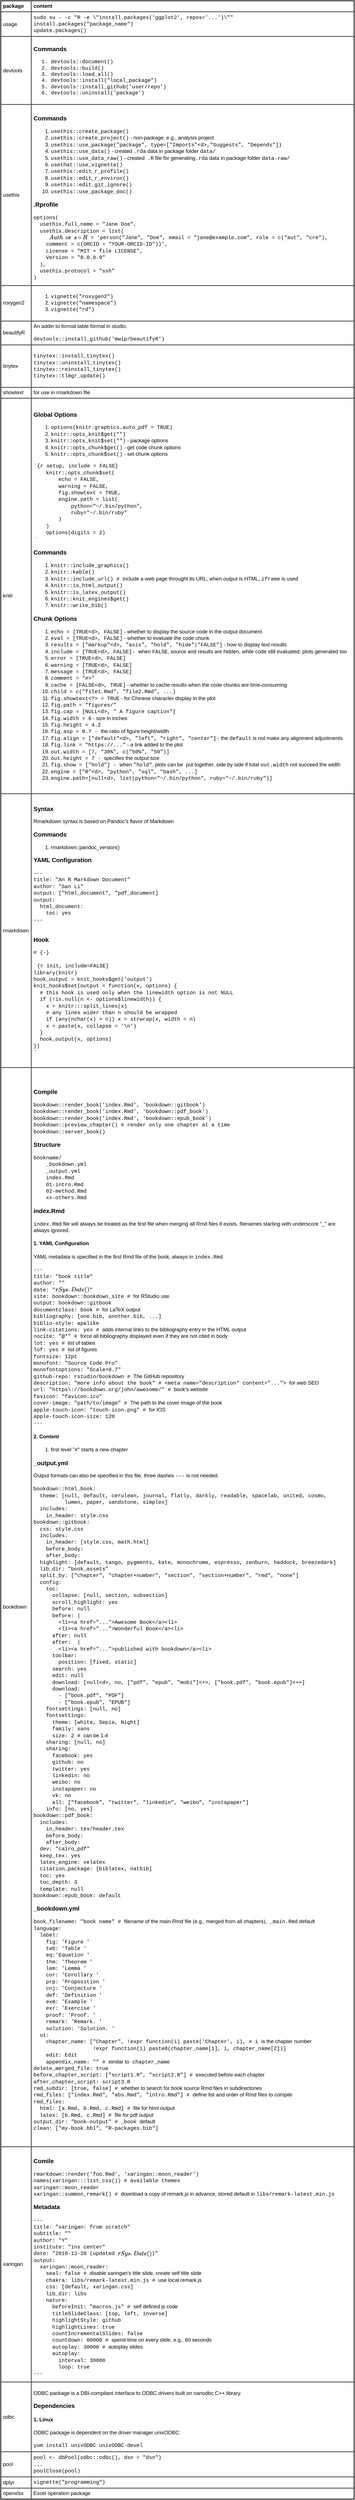 <mxfile version="13.1.3" pages="5">
    <diagram id="IAnIImH1OdgxARADLqZ0" name="Packages">
        <mxGraphModel dx="627" dy="480" grid="0" gridSize="10" guides="1" tooltips="1" connect="1" arrows="1" fold="1" page="1" pageScale="1" pageWidth="827" pageHeight="1169" math="0" shadow="0">
            <root>
                <mxCell id="pyHQoXvzf3MUlRTR2ILM-0"/>
                <mxCell id="pyHQoXvzf3MUlRTR2ILM-1" parent="pyHQoXvzf3MUlRTR2ILM-0"/>
                <mxCell id="pyHQoXvzf3MUlRTR2ILM-2" value="&lt;table cellpadding=&quot;4&quot; cellspacing=&quot;0&quot; border=&quot;1&quot; style=&quot;font-size: 1em ; width: 100% ; height: 100%&quot;&gt;&lt;tbody&gt;&lt;tr&gt;&lt;th&gt;package&lt;/th&gt;&lt;th&gt;content&lt;/th&gt;&lt;/tr&gt;&lt;tr&gt;&lt;td&gt;usage&lt;/td&gt;&lt;td&gt;&lt;span style=&quot;font-size: 1em ; font-family: &amp;#34;courier new&amp;#34;&quot;&gt;sudo su - -c &quot;R -e \&quot;install.packages('ggplot2', repos='...')\&quot;&quot;&lt;/span&gt;&lt;br&gt;&lt;span style=&quot;font-size: 1em ; font-family: &amp;#34;courier new&amp;#34;&quot;&gt;install.packages(&quot;package_name&quot;)&lt;br&gt;&lt;/span&gt;&lt;font face=&quot;Courier New&quot;&gt;update.packages()&lt;/font&gt;&lt;/td&gt;&lt;/tr&gt;&lt;tr&gt;&lt;td&gt;devtools&lt;/td&gt;&lt;td&gt;&lt;h3&gt;Commands&lt;/h3&gt;&lt;font face=&quot;Courier New&quot;&gt;&lt;ol&gt;&lt;li&gt;&lt;span style=&quot;font-size: 1em&quot;&gt;devtools::document()&lt;/span&gt;&lt;br&gt;&lt;/li&gt;&lt;li&gt;&lt;font face=&quot;Courier New&quot;&gt;devtools::build()&lt;br&gt;&lt;/font&gt;&lt;/li&gt;&lt;li&gt;&lt;font face=&quot;Courier New&quot;&gt;devtools::load_all()&lt;/font&gt;&lt;/li&gt;&lt;li&gt;&lt;font face=&quot;Courier New&quot;&gt;devtools::install(&quot;local_package&quot;)&lt;/font&gt;&lt;/li&gt;&lt;li&gt;&lt;font face=&quot;Courier New&quot;&gt;devtools::install_github('user/repo')&lt;/font&gt;&lt;/li&gt;&lt;li&gt;&lt;font face=&quot;Courier New&quot;&gt;devtools::uninstall('package')&lt;/font&gt;&lt;/li&gt;&lt;/ol&gt;&lt;/font&gt;&lt;/td&gt;&lt;/tr&gt;&lt;tr&gt;&lt;td&gt;usethis&lt;/td&gt;&lt;td&gt;&lt;h3&gt;Commands&lt;/h3&gt;&lt;div&gt;&lt;ol&gt;&lt;li&gt;&lt;font face=&quot;Courier New&quot;&gt;usethis::create_package()&lt;/font&gt;&lt;/li&gt;&lt;li&gt;&lt;font face=&quot;Courier New&quot;&gt;usethis::create_project()&lt;/font&gt; - non-package, e.g., analysis project&lt;/li&gt;&lt;li&gt;&lt;font face=&quot;Courier New&quot;&gt;usethis::use_package(&quot;package&quot;, type=[&quot;Imports&quot;&amp;lt;d&amp;gt;,&quot;Suggests&quot;, &quot;Depends&quot;])&lt;br&gt;&lt;/font&gt;&lt;/li&gt;&lt;li&gt;&lt;font face=&quot;Courier New&quot;&gt;usethis::use_data()&lt;/font&gt; - created &lt;font face=&quot;Courier New&quot;&gt;.rda&lt;/font&gt; data in package folder&amp;nbsp;&lt;font face=&quot;Courier New&quot;&gt;data/&lt;/font&gt;&lt;br&gt;&lt;/li&gt;&lt;li&gt;&lt;font face=&quot;Courier New&quot;&gt;usethis::use_data_raw()&lt;/font&gt;&amp;nbsp;- created&amp;nbsp; &lt;font face=&quot;Courier New&quot;&gt;.R&lt;/font&gt; file for generating&lt;font face=&quot;Courier New&quot;&gt;.rda&lt;/font&gt;&amp;nbsp;data in package folder&amp;nbsp;&lt;font face=&quot;Courier New&quot;&gt;data-raw/&lt;/font&gt;&lt;/li&gt;&lt;li&gt;&lt;font face=&quot;Courier New&quot;&gt;usethat::use_vignette()&lt;br&gt;&lt;/font&gt;&lt;/li&gt;&lt;li&gt;&lt;font face=&quot;Courier New&quot;&gt;usethis::edit_r_profile()&lt;/font&gt;&lt;/li&gt;&lt;li&gt;&lt;font face=&quot;Courier New&quot;&gt;usethis::edit_r_environ()&lt;/font&gt;&lt;/li&gt;&lt;li&gt;&lt;font face=&quot;Courier New&quot;&gt;usethis::edit_git_ignore()&lt;br&gt;&lt;/font&gt;&lt;/li&gt;&lt;li&gt;&lt;font face=&quot;Courier New&quot;&gt;usethis::use_package_doc()&lt;/font&gt;&lt;/li&gt;&lt;/ol&gt;&lt;/div&gt;&lt;h3&gt;.Rprofile&lt;/h3&gt;&lt;font face=&quot;Courier New&quot;&gt;options(&lt;/font&gt;&lt;br&gt;&lt;font face=&quot;Courier New&quot;&gt;&amp;nbsp; usethis.full_name = &quot;Jane Doe&quot;,&lt;/font&gt;&lt;br&gt;&lt;font face=&quot;Courier New&quot;&gt;&amp;nbsp; usethis.description = list(&lt;/font&gt;&lt;br&gt;&lt;font face=&quot;Courier New&quot;&gt;&amp;nbsp; &amp;nbsp; &amp;nbsp;`Authors@R` = 'person(&quot;Jane&quot;, &quot;Doe&quot;, email = &quot;jane@example.com&quot;, role = c(&quot;aut&quot;, &quot;cre&quot;),&lt;/font&gt;&lt;br&gt;&lt;font face=&quot;Courier New&quot;&gt;&amp;nbsp; &amp;nbsp; comment = c(ORCID = &quot;YOUR-ORCID-ID&quot;))',&lt;/font&gt;&lt;br&gt;&lt;font face=&quot;Courier New&quot;&gt;&amp;nbsp; &amp;nbsp; License = &quot;MIT + file LICENSE&quot;,&lt;/font&gt;&lt;br&gt;&lt;font face=&quot;Courier New&quot;&gt;&amp;nbsp; &amp;nbsp; Version = &quot;0.0.0.9&quot;&lt;/font&gt;&lt;br&gt;&lt;font face=&quot;Courier New&quot;&gt;&amp;nbsp; ),&lt;/font&gt;&lt;br&gt;&lt;font face=&quot;Courier New&quot;&gt;&amp;nbsp; usethis.protocol = &quot;ssh&quot;&lt;/font&gt;&lt;br&gt;&lt;font face=&quot;Courier New&quot;&gt;)&lt;/font&gt;&lt;br&gt;&lt;/td&gt;&lt;/tr&gt;&lt;tr&gt;&lt;td&gt;roxygen2&lt;br&gt;&lt;/td&gt;&lt;td&gt;&lt;div&gt;&lt;ol&gt;&lt;li&gt;&lt;font face=&quot;Courier New&quot;&gt;vignette(&quot;roxygen2&quot;)&lt;br&gt;&lt;/font&gt;&lt;/li&gt;&lt;li&gt;&lt;font face=&quot;Courier New&quot;&gt;vignette(&quot;namespace&quot;)&lt;br&gt;&lt;/font&gt;&lt;/li&gt;&lt;li&gt;&lt;font face=&quot;Courier New&quot;&gt;vignette(&quot;rd&quot;)&lt;/font&gt;&lt;br&gt;&lt;/li&gt;&lt;/ol&gt;&lt;/div&gt;&lt;/td&gt;&lt;/tr&gt;&lt;tr&gt;&lt;td&gt;beautifyR&lt;br&gt;&lt;/td&gt;&lt;td&gt;An addin to format table format in studio.&lt;br&gt;&lt;br&gt;&lt;font face=&quot;Courier New&quot;&gt;devtools::install_github('mwip/beautifyR')&lt;/font&gt;&lt;br&gt;&lt;/td&gt;&lt;/tr&gt;&lt;tr&gt;&lt;td&gt;tinytex&lt;/td&gt;&lt;td&gt;&lt;p&gt;&lt;/p&gt;&lt;font face=&quot;Courier New&quot;&gt;tinytex::install_tinytex()&lt;br&gt;tinytex::uninstall_tinytex()&lt;br&gt;tinytex::reinstall_tinytex()&lt;br&gt;tinytex::tlmgr_update()&lt;/font&gt;&lt;p&gt;&lt;/p&gt;&lt;/td&gt;&lt;/tr&gt;&lt;tr&gt;&lt;td&gt;showtext&lt;/td&gt;&lt;td&gt;for use in rmarkdown file&lt;/td&gt;&lt;/tr&gt;&lt;tr&gt;&lt;td&gt;knitr&lt;/td&gt;&lt;td&gt;&lt;h3&gt;Global Options&lt;/h3&gt;&lt;div&gt;&lt;ol&gt;&lt;li&gt;&lt;font face=&quot;Courier New&quot;&gt;options(knitr.graphics.auto_pdf = TRUE)&lt;/font&gt;&lt;/li&gt;&lt;li&gt;&lt;font face=&quot;Courier New&quot;&gt;knitr::opts_knit$get(&quot;&quot;)&lt;/font&gt;&lt;/li&gt;&lt;li&gt;&lt;font face=&quot;Courier New&quot;&gt;knitr::opts_knit$set(&quot;&quot;)&lt;/font&gt; - package options&lt;/li&gt;&lt;li&gt;&lt;font face=&quot;Courier New&quot;&gt;knitr::opts_chunk$get()&lt;/font&gt; - get&amp;nbsp;code chunk options&lt;/li&gt;&lt;li&gt;&lt;font face=&quot;Courier New&quot;&gt;knitr::opts_chunk$set()&lt;/font&gt; - set chunk options&lt;/li&gt;&lt;/ol&gt;&lt;div&gt;&lt;span style=&quot;font-family: &amp;#34;courier new&amp;#34; ; font-size: 1em&quot;&gt;```{r setup, include = FALSE}&lt;/span&gt;&lt;/div&gt;&lt;div&gt;&lt;span style=&quot;font-family: &amp;#34;courier new&amp;#34; ; font-size: 1em&quot;&gt;&amp;nbsp; &amp;nbsp; knitr::opts_chunk$set(&lt;/span&gt;&lt;/div&gt;&lt;div&gt;&lt;span style=&quot;font-family: &amp;#34;courier new&amp;#34; ; font-size: 1em&quot;&gt;&amp;nbsp; &amp;nbsp; &amp;nbsp; &amp;nbsp; echo = FALSE,&lt;/span&gt;&lt;/div&gt;&lt;div&gt;&lt;span style=&quot;font-family: &amp;#34;courier new&amp;#34; ; font-size: 1em&quot;&gt;&amp;nbsp; &amp;nbsp; &amp;nbsp; &amp;nbsp; warning = FALSE,&lt;/span&gt;&lt;/div&gt;&lt;div&gt;&lt;font face=&quot;Courier New&quot;&gt;&amp;nbsp; &amp;nbsp; &amp;nbsp; &amp;nbsp; fig.showtext = TRUE,&lt;/font&gt;&lt;/div&gt;&lt;div&gt;&lt;font face=&quot;Courier New&quot;&gt;&amp;nbsp; &amp;nbsp; &amp;nbsp; &amp;nbsp; engine.path = list(&lt;/font&gt;&lt;/div&gt;&lt;div&gt;&lt;font face=&quot;Courier New&quot;&gt;&amp;nbsp; &amp;nbsp; &amp;nbsp; &amp;nbsp; &amp;nbsp; &amp;nbsp; python=&quot;~/.bin/python&quot;,&lt;/font&gt;&lt;/div&gt;&lt;div&gt;&lt;font face=&quot;Courier New&quot;&gt;&amp;nbsp; &amp;nbsp; &amp;nbsp; &amp;nbsp; &amp;nbsp; &amp;nbsp; ruby=&quot;~/.bin/ruby&quot;&lt;/font&gt;&lt;/div&gt;&lt;div&gt;&lt;font face=&quot;Courier New&quot;&gt;&amp;nbsp; &amp;nbsp; &amp;nbsp; &amp;nbsp; )&lt;/font&gt;&lt;/div&gt;&lt;div&gt;&lt;span style=&quot;font-family: &amp;#34;courier new&amp;#34; ; font-size: 1em&quot;&gt;&amp;nbsp; &amp;nbsp; )&lt;/span&gt;&lt;/div&gt;&lt;/div&gt;&lt;div&gt;&lt;span style=&quot;font-family: &amp;#34;courier new&amp;#34; ; font-size: 1em&quot;&gt;&amp;nbsp; &amp;nbsp; options(digits = 2)&lt;/span&gt;&lt;/div&gt;&lt;div&gt;&lt;font face=&quot;courier new&quot;&gt;```&lt;/font&gt;&lt;/div&gt;&lt;div&gt;&lt;h3&gt;Commands&lt;/h3&gt;&lt;div&gt;&lt;ol&gt;&lt;li&gt;&lt;font face=&quot;Courier New&quot;&gt;knitr::include_graphics()&lt;/font&gt;&lt;/li&gt;&lt;li&gt;&lt;font face=&quot;Courier New&quot;&gt;knitr::kable()&lt;/font&gt;&lt;/li&gt;&lt;li&gt;&lt;font face=&quot;Courier New&quot;&gt;knitr::include_url() #&amp;nbsp;&lt;/font&gt;include a web page throught its URL, when output is HTML,&amp;nbsp;&lt;font face=&quot;Courier New&quot;&gt;iframe&lt;/font&gt;&amp;nbsp;is used&lt;/li&gt;&lt;li&gt;&lt;font face=&quot;Courier New&quot;&gt;knitr::is_html_output()&lt;br&gt;&lt;/font&gt;&lt;/li&gt;&lt;li&gt;&lt;font face=&quot;Courier New&quot;&gt;knitr::is_latex_output()&lt;br&gt;&lt;/font&gt;&lt;/li&gt;&lt;li&gt;&lt;font face=&quot;Courier New&quot;&gt;knitr::knit_engines$get()&lt;/font&gt;&lt;/li&gt;&lt;li&gt;&lt;font face=&quot;Courier New&quot;&gt;knitr::write_bib()&lt;/font&gt;&lt;/li&gt;&lt;/ol&gt;&lt;/div&gt;&lt;/div&gt;&lt;h3&gt;Chunk Options&lt;/h3&gt;&lt;ol&gt;&lt;li&gt;&lt;font face=&quot;Courier New&quot;&gt;echo = [TRUE&amp;lt;d&amp;gt;, FALSE]&lt;/font&gt; - whether to display the source code in the output document&lt;/li&gt;&lt;li&gt;&lt;font face=&quot;Courier New&quot;&gt;eval = [TRUE&amp;lt;d&amp;gt;, FALSE]&lt;/font&gt; - whether to evaluate the code chunk&lt;/li&gt;&lt;li&gt;&lt;font face=&quot;Courier New&quot;&gt;results = [&quot;markup&quot;&amp;lt;d&amp;gt;, &quot;asis&quot;, &quot;hold&quot;, &quot;hide&quot;|&quot;FALSE&quot;]&lt;/font&gt;&amp;nbsp;- how to display text results&lt;/li&gt;&lt;li&gt;&lt;font face=&quot;Courier New&quot;&gt;include = [TRUE&amp;lt;d&amp;gt;, FALSE]- &lt;/font&gt;when &lt;font face=&quot;Courier New&quot;&gt;FALSE&lt;/font&gt;, source and results are hidden, while code still evaluated, plots generated too&lt;/li&gt;&lt;li&gt;&lt;font face=&quot;Courier New&quot;&gt;error = [TRUE&amp;lt;d&amp;gt;, FALSE]&lt;/font&gt;&lt;/li&gt;&lt;li&gt;&lt;font face=&quot;Courier New&quot;&gt;warning = [TRUE&amp;lt;d&amp;gt;, FALSE]&lt;/font&gt;&lt;/li&gt;&lt;li&gt;&lt;font face=&quot;Courier New&quot;&gt;message = [TRUE&amp;lt;d&amp;gt;, FALSE]&lt;/font&gt;&lt;/li&gt;&lt;li&gt;&lt;font face=&quot;Courier New&quot;&gt;comment = &quot;#&amp;gt;&quot;&lt;/font&gt;&lt;/li&gt;&lt;li&gt;&lt;font face=&quot;Courier New&quot;&gt;cache = [FALSE&amp;lt;d&amp;gt;, TRUE]&lt;/font&gt; - whether to cache results when the code chunks are time-consuming&lt;/li&gt;&lt;li&gt;&lt;font face=&quot;Courier New&quot;&gt;child = c(&quot;file1.Rmd&quot;, &quot;file2.Rmd&quot;, ...)&lt;/font&gt;&lt;/li&gt;&lt;li&gt;&lt;font face=&quot;Courier New&quot;&gt;fig.showtext&amp;lt;?&amp;gt; = TRUE&lt;/font&gt;&amp;nbsp;- for Chinese character display in the plot&lt;/li&gt;&lt;li&gt;&lt;font face=&quot;Courier New&quot;&gt;fig.path = &quot;figures/&quot;&lt;/font&gt;&lt;/li&gt;&lt;li&gt;&lt;font face=&quot;Courier New&quot;&gt;fig.cap = [NULL&amp;lt;d&amp;gt;, &quot; A figure caption&quot;]&lt;/font&gt;&lt;/li&gt;&lt;li&gt;&lt;font face=&quot;Courier New&quot;&gt;fig.width = 6&lt;/font&gt;&amp;nbsp;- size in&amp;nbsp;inches&lt;/li&gt;&lt;li&gt;&lt;font face=&quot;Courier New&quot;&gt;fig.height = 4.2&lt;/font&gt;&lt;/li&gt;&lt;li&gt;&lt;font face=&quot;Courier New&quot; style=&quot;font-size: 1em&quot;&gt;fig.asp = 0.7 - &lt;/font&gt;&lt;span style=&quot;font-size: 1em&quot;&gt;the ratio of figure height/width&lt;/span&gt;&lt;br&gt;&lt;/li&gt;&lt;li&gt;&lt;font face=&quot;Courier New&quot;&gt;fig.align = [&quot;default&quot;&amp;lt;d&amp;gt;, &quot;left&quot;, &quot;right&quot;, &quot;center&quot;]&lt;/font&gt; - the &lt;font face=&quot;Courier New&quot;&gt;default&lt;/font&gt; is not make any alignment adjustments&lt;/li&gt;&lt;li&gt;&lt;font face=&quot;Courier New&quot;&gt;fig.link = &quot;https://...&quot;&lt;/font&gt; - a link added to the plot&lt;/li&gt;&lt;li&gt;&lt;font face=&quot;Courier New&quot;&gt;out.width = [7, &quot;30%&quot;, c(&quot;50%&quot;, &quot;50&quot;)]&lt;/font&gt;&lt;/li&gt;&lt;li&gt;&lt;font face=&quot;Courier New&quot;&gt;out.height = 7 - &lt;/font&gt;specifies the output size&lt;/li&gt;&lt;li&gt;&lt;font face=&quot;Courier New&quot;&gt;fig.show = [&quot;hold&quot;] - &lt;/font&gt;when &lt;font face=&quot;Courier New&quot;&gt;&quot;hold&quot;&lt;/font&gt;, plots can be&amp;nbsp; put together, side by side if total &lt;font face=&quot;Courier New&quot;&gt;out.width&lt;/font&gt; not succeed the width&lt;/li&gt;&lt;li&gt;&lt;font face=&quot;Courier New&quot;&gt;engine = [&quot;R&quot;&amp;lt;d&amp;gt;, &quot;python&quot;, &quot;sql&quot;, &quot;bash&quot;, ...]&lt;/font&gt;&lt;/li&gt;&lt;li&gt;&lt;font face=&quot;Courier New&quot;&gt;engine.path=[null&amp;lt;d&amp;gt;, list(python=&quot;~/.bin/python&quot;, ruby=&quot;~/.bin/ruby&quot;)]&lt;/font&gt;&lt;/li&gt;&lt;/ol&gt;&lt;/td&gt;&lt;/tr&gt;&lt;tr&gt;&lt;td&gt;rmarkdown&lt;/td&gt;&lt;td&gt;&lt;h3&gt;Syntax&lt;/h3&gt;Rmarkdown syntax is based on Pandoc's flavor of Markdown&lt;br&gt;&lt;h3&gt;Commands&lt;/h3&gt;&lt;ol&gt;&lt;li&gt;rmarkdown::pandoc_version()&lt;/li&gt;&lt;/ol&gt;&lt;h3&gt;YAML Configuration&lt;/h3&gt;&lt;div&gt;&lt;font face=&quot;Courier New&quot;&gt;---&lt;/font&gt;&lt;/div&gt;&lt;div&gt;&lt;font face=&quot;Courier New&quot;&gt;title: &quot;An R Markdown Document&quot;&lt;/font&gt;&lt;/div&gt;&lt;div&gt;&lt;font face=&quot;Courier New&quot;&gt;author: &quot;San Li&quot;&lt;/font&gt;&lt;/div&gt;&lt;div&gt;&lt;font face=&quot;Courier New&quot;&gt;output: [&quot;html_document&quot;, &quot;pdf_document]&lt;/font&gt;&lt;/div&gt;&lt;div&gt;&lt;font face=&quot;Courier New&quot;&gt;output:&lt;/font&gt;&lt;/div&gt;&lt;div&gt;&lt;font face=&quot;Courier New&quot;&gt;&amp;nbsp; html_document:&lt;/font&gt;&lt;/div&gt;&lt;div&gt;&lt;font face=&quot;Courier New&quot;&gt;&amp;nbsp; &amp;nbsp; toc: yes&lt;/font&gt;&lt;/div&gt;&lt;div&gt;&lt;font face=&quot;Courier New&quot;&gt;---&lt;/font&gt;&lt;/div&gt;&lt;div&gt;&lt;font face=&quot;Courier New&quot;&gt;&lt;br&gt;&lt;/font&gt;&lt;/div&gt;&lt;h3&gt;Hook&lt;/h3&gt;&lt;div&gt;&lt;div&gt;&lt;font face=&quot;Courier New&quot;&gt;# {-}&lt;/font&gt;&lt;/div&gt;&lt;div&gt;&lt;font face=&quot;Courier New&quot;&gt;&lt;br&gt;&lt;/font&gt;&lt;/div&gt;&lt;div&gt;&lt;font face=&quot;Courier New&quot;&gt;```{r init, include=FALSE}&lt;/font&gt;&lt;/div&gt;&lt;div&gt;&lt;font face=&quot;Courier New&quot;&gt;library(knitr)&lt;/font&gt;&lt;/div&gt;&lt;div&gt;&lt;font face=&quot;Courier New&quot;&gt;hook_output = knit_hooks$get('output')&lt;/font&gt;&lt;/div&gt;&lt;div&gt;&lt;font face=&quot;Courier New&quot;&gt;knit_hooks$set(output = function(x, options) {&lt;/font&gt;&lt;/div&gt;&lt;div&gt;&lt;font face=&quot;Courier New&quot;&gt;&amp;nbsp; # this hook is used only when the linewidth option is not NULL&lt;/font&gt;&lt;/div&gt;&lt;div&gt;&lt;font face=&quot;Courier New&quot;&gt;&amp;nbsp; if (!is.null(n &amp;lt;- options$linewidth)) {&lt;/font&gt;&lt;/div&gt;&lt;div&gt;&lt;font face=&quot;Courier New&quot;&gt;&amp;nbsp; &amp;nbsp; x = knitr:::split_lines(x)&lt;/font&gt;&lt;/div&gt;&lt;div&gt;&lt;font face=&quot;Courier New&quot;&gt;&amp;nbsp; &amp;nbsp; # any lines wider than n should be wrapped&lt;/font&gt;&lt;/div&gt;&lt;div&gt;&lt;font face=&quot;Courier New&quot;&gt;&amp;nbsp; &amp;nbsp; if (any(nchar(x) &amp;gt; n)) x = strwrap(x, width = n)&lt;/font&gt;&lt;/div&gt;&lt;div&gt;&lt;font face=&quot;Courier New&quot;&gt;&amp;nbsp; &amp;nbsp; x = paste(x, collapse = '\n')&lt;/font&gt;&lt;/div&gt;&lt;div&gt;&lt;font face=&quot;Courier New&quot;&gt;&amp;nbsp; }&lt;/font&gt;&lt;/div&gt;&lt;div&gt;&lt;font face=&quot;Courier New&quot;&gt;&amp;nbsp; hook_output(x, options)&lt;/font&gt;&lt;/div&gt;&lt;div&gt;&lt;font face=&quot;Courier New&quot;&gt;})&lt;/font&gt;&lt;/div&gt;&lt;div&gt;&lt;font face=&quot;Courier New&quot;&gt;```&lt;/font&gt;&lt;/div&gt;&lt;/div&gt;&lt;div&gt;&lt;br&gt;&lt;/div&gt;&lt;/td&gt;&lt;/tr&gt;&lt;tr&gt;&lt;td&gt;bookdown&lt;/td&gt;&lt;td&gt;&lt;h3&gt;Compile&lt;/h3&gt;&lt;div&gt;&lt;font face=&quot;Courier New&quot;&gt;bookdown::render_book('index.Rmd', 'bookdown::gitbook')&lt;/font&gt;&lt;/div&gt;&lt;div&gt;&lt;font face=&quot;Courier New&quot;&gt;bookdown::render_book('&lt;/font&gt;&lt;span style=&quot;font-family: &amp;#34;courier new&amp;#34;&quot;&gt;index&lt;/span&gt;&lt;font face=&quot;Courier New&quot;&gt;.Rmd', 'bookdown::pdf_book')&lt;/font&gt;&lt;/div&gt;&lt;font face=&quot;Courier New&quot;&gt;bookdown::render_book('&lt;/font&gt;&lt;span style=&quot;font-family: &amp;#34;courier new&amp;#34;&quot;&gt;index&lt;/span&gt;&lt;font face=&quot;Courier New&quot;&gt;.Rmd', 'bookdown::epub_book')&lt;/font&gt;&lt;div&gt;&lt;font face=&quot;Courier New&quot;&gt;bookdown::&lt;/font&gt;&lt;span&gt;&lt;font face=&quot;Courier New&quot;&gt;preview_chapter() #&amp;nbsp;&lt;/font&gt;&lt;/span&gt;&lt;span style=&quot;font-size: 1em&quot;&gt;&lt;font face=&quot;Courier New&quot;&gt;render only one chapter at a time&lt;/font&gt;&lt;/span&gt;&lt;/div&gt;&lt;div&gt;&lt;span style=&quot;font-size: 1em&quot;&gt;&lt;font face=&quot;Courier New&quot;&gt;bookdown::server_book()&lt;/font&gt;&lt;/span&gt;&lt;/div&gt;&lt;h3&gt;Structure&lt;/h3&gt;&lt;font face=&quot;Courier New&quot;&gt;bookname/&lt;br&gt;&amp;nbsp; &amp;nbsp; _bookdown.yml&lt;br&gt;&amp;nbsp; &amp;nbsp; _output.yml&lt;br&gt;&amp;nbsp; &amp;nbsp; index.Rmd&lt;br&gt;&amp;nbsp; &amp;nbsp; 01-intro.Rmd&lt;br&gt;&amp;nbsp; &amp;nbsp; 02-method.Rmd&lt;br&gt;&amp;nbsp; &amp;nbsp; xx-others.Rmd&lt;br&gt;&lt;/font&gt;&lt;h3&gt;index.Rmd&lt;/h3&gt;&lt;div&gt;&lt;font face=&quot;Courier New&quot;&gt;index.Rmd&lt;/font&gt; file will always be treated as the first file when merging all Rmd files if exists. filenames starting with underscore &quot;_&quot; are&lt;/div&gt;&lt;div&gt;always ignored.&lt;/div&gt;&lt;h4&gt;1. YAML Configuration&lt;/h4&gt;&lt;div&gt;YAML metadata is specified in the first Rmd file of the book, always in &lt;font face=&quot;Courier New&quot;&gt;index.Rmd&lt;/font&gt;&lt;/div&gt;&lt;div&gt;&lt;br&gt;&lt;/div&gt;&lt;div&gt;&lt;span style=&quot;font-family: &amp;#34;courier new&amp;#34; ; font-size: 1em&quot;&gt;---&lt;/span&gt;&lt;br&gt;&lt;span style=&quot;font-family: &amp;#34;courier new&amp;#34; ; font-size: 1em&quot;&gt;title: &quot;book title&quot;&lt;/span&gt;&lt;br&gt;&lt;span style=&quot;font-family: &amp;#34;courier new&amp;#34; ; font-size: 1em&quot;&gt;author: &quot;&quot;&lt;/span&gt;&lt;br&gt;&lt;span style=&quot;font-family: &amp;#34;courier new&amp;#34; ; font-size: 1em&quot;&gt;date: &quot;`r Sys.Date()`&quot;&lt;/span&gt;&lt;br&gt;&lt;span style=&quot;font-family: &amp;#34;courier new&amp;#34; ; font-size: 1em&quot;&gt;site: bookdown::bookdown_site # &lt;/span&gt;&lt;span style=&quot;font-size: 1em&quot;&gt;for RStudio use&lt;/span&gt;&lt;br&gt;&lt;span style=&quot;font-family: &amp;#34;courier new&amp;#34; ; font-size: 1em&quot;&gt;output: bookdown::gitbook&lt;/span&gt;&lt;/div&gt;&lt;div&gt;&lt;span style=&quot;font-size: 1em ; font-family: &amp;#34;courier new&amp;#34;&quot;&gt;documentclass: book # &lt;/span&gt;&lt;span style=&quot;font-size: 1em&quot;&gt;for LaTeX output&lt;/span&gt;&lt;br&gt;&lt;/div&gt;&lt;div&gt;&lt;span style=&quot;font-family: &amp;#34;courier new&amp;#34; ; font-size: 1em&quot;&gt;bibliography: [one.bib, another.bib, ...]&lt;/span&gt;&lt;br&gt;&lt;span style=&quot;font-family: &amp;#34;courier new&amp;#34; ; font-size: 1em&quot;&gt;biblio-style: apalike&lt;/span&gt;&lt;br&gt;&lt;span style=&quot;font-family: &amp;#34;courier new&amp;#34; ; font-size: 1em&quot;&gt;link-citations: yes #&amp;nbsp;&lt;/span&gt;adds internal links to the bibliography entry in the HTML output&lt;br&gt;&lt;span style=&quot;font-family: &amp;#34;courier new&amp;#34; ; font-size: 1em&quot;&gt;nocite: &quot;@*&quot; # &lt;/span&gt;&lt;span style=&quot;font-size: 1em&quot;&gt;force all bibliography displayed even if they are not cited in body&lt;/span&gt;&lt;/div&gt;&lt;div&gt;&lt;span style=&quot;font-family: &amp;#34;courier new&amp;#34; ; font-size: 1em&quot;&gt;lot: yes # &lt;/span&gt;&lt;span style=&quot;font-size: 1em&quot;&gt;list of tables&lt;/span&gt;&lt;/div&gt;&lt;div&gt;&lt;span style=&quot;font-family: &amp;#34;courier new&amp;#34; ; font-size: 1em&quot;&gt;lof: yes # &lt;/span&gt;&lt;span style=&quot;font-size: 1em&quot;&gt;list of figures&lt;/span&gt;&lt;/div&gt;&lt;div&gt;&lt;span style=&quot;font-family: &amp;#34;courier new&amp;#34; ; font-size: 1em&quot;&gt;fontsize: 12pt&lt;/span&gt;&lt;/div&gt;&lt;div&gt;&lt;span style=&quot;font-family: &amp;#34;courier new&amp;#34; ; font-size: 1em&quot;&gt;monofont: &quot;Source Code Pro&quot;&lt;/span&gt;&lt;/div&gt;&lt;div&gt;&lt;span style=&quot;font-family: &amp;#34;courier new&amp;#34; ; font-size: 1em&quot;&gt;monofontoptions: &quot;Scale=0.7&quot;&lt;/span&gt;&lt;/div&gt;&lt;div&gt;&lt;span style=&quot;font-family: &amp;#34;courier new&amp;#34; ; font-size: 1em&quot;&gt;github-repo: rstudio/bookdown #&amp;nbsp;&lt;/span&gt;The GitHub repository&lt;br&gt;&lt;span style=&quot;font-family: &amp;#34;courier new&amp;#34; ; font-size: 1em&quot;&gt;description: &quot;more info about the book&quot; #&amp;nbsp;&lt;/span&gt;&lt;font face=&quot;courier new&quot;&gt;&amp;lt;meta name=&quot;description&quot; content=&quot;...&quot;&amp;gt; &lt;/font&gt;for web SEO&lt;/div&gt;&lt;div&gt;&lt;font face=&quot;courier new&quot;&gt;url: &quot;https\://bookdown.org/john/awesome/&quot; # &lt;/font&gt;book's website&lt;/div&gt;&lt;div&gt;&lt;font face=&quot;courier new&quot;&gt;favicon: &quot;favicon.ico&quot;&lt;/font&gt;&lt;/div&gt;&lt;div&gt;&lt;font face=&quot;courier new&quot;&gt;cover-image: &quot;path/to/image&quot; # &lt;/font&gt;The path to the cover image of the book&lt;/div&gt;&lt;div&gt;&lt;font face=&quot;Courier New&quot;&gt;apple-touch-icon: &quot;touch-icon.png&quot; # &lt;/font&gt;for IOS&lt;/div&gt;&lt;div&gt;&lt;font face=&quot;Courier New&quot;&gt;apple-touch-icon-size: 120&lt;/font&gt;&lt;br&gt;&lt;span style=&quot;font-family: &amp;#34;courier new&amp;#34; ; font-size: 1em&quot;&gt;---&lt;/span&gt;&lt;br&gt;&lt;h4&gt;2. Content&lt;/h4&gt;&lt;/div&gt;&lt;div&gt;&lt;ol&gt;&lt;li&gt;first level &quot;&lt;font face=&quot;Courier New&quot;&gt;#&lt;/font&gt;&quot; starts a new chapter&lt;/li&gt;&lt;/ol&gt;&lt;h3&gt;_output.yml&lt;/h3&gt;&lt;div&gt;Output formats can also be specified in this file, three dashes &lt;font face=&quot;Courier New&quot;&gt;---&lt;/font&gt; is not needed.&lt;/div&gt;&lt;div&gt;&lt;br&gt;&lt;/div&gt;&lt;div&gt;&lt;div&gt;&lt;span style=&quot;font-family: &amp;#34;courier new&amp;#34; ; font-size: 1em&quot;&gt;bookdown::html_book:&lt;/span&gt;&lt;/div&gt;&lt;div&gt;&lt;span style=&quot;font-family: &amp;#34;courier new&amp;#34; ; font-size: 1em&quot;&gt;&amp;nbsp; theme: [null,&amp;nbsp;&lt;/span&gt;&lt;span&gt;&lt;font face=&quot;courier new&quot;&gt;default, cerulean, journal, flatly, darkly, readable, spacelab, united, cosmo,&amp;nbsp;&lt;/font&gt;&lt;/span&gt;&lt;/div&gt;&lt;div&gt;&lt;span&gt;&lt;font face=&quot;courier new&quot;&gt;&amp;nbsp; &amp;nbsp; &amp;nbsp; &amp;nbsp; &amp;nbsp; lumen, paper, sandstone, simplex&lt;/font&gt;&lt;/span&gt;&lt;span style=&quot;font-family: &amp;#34;courier new&amp;#34; ; font-size: 1em&quot;&gt;]&lt;/span&gt;&lt;/div&gt;&lt;div&gt;&lt;font face=&quot;Courier New&quot;&gt;&amp;nbsp; includes:&lt;/font&gt;&lt;/div&gt;&lt;div&gt;&lt;font face=&quot;Courier New&quot;&gt;&amp;nbsp; &amp;nbsp; in_header: style.css&lt;/font&gt;&lt;/div&gt;&lt;div&gt;&lt;font face=&quot;courier new&quot;&gt;bookdown::gitbook:&lt;/font&gt;&lt;/div&gt;&lt;div&gt;&lt;font face=&quot;courier new&quot;&gt;&amp;nbsp; css: style.css&lt;/font&gt;&lt;/div&gt;&lt;div&gt;&lt;font face=&quot;courier new&quot;&gt;&amp;nbsp; includes:&lt;/font&gt;&lt;/div&gt;&lt;div&gt;&lt;font face=&quot;courier new&quot;&gt;&amp;nbsp; &amp;nbsp; in_header: [style.css, math.html]&lt;/font&gt;&lt;/div&gt;&lt;div&gt;&lt;font face=&quot;courier new&quot;&gt;&amp;nbsp; &amp;nbsp; before_body:&lt;/font&gt;&lt;/div&gt;&lt;div&gt;&lt;font face=&quot;courier new&quot;&gt;&amp;nbsp; &amp;nbsp; after_body:&lt;/font&gt;&lt;/div&gt;&lt;div&gt;&lt;font face=&quot;courier new&quot;&gt;&amp;nbsp; highlight: [default, tango, pygments, kate, monochrome, espresso, zenburn, haddock, breezedark]&lt;/font&gt;&lt;/div&gt;&lt;div&gt;&lt;font face=&quot;courier new&quot;&gt;&amp;nbsp; lib_dir: &quot;book_assets&quot;&lt;/font&gt;&lt;/div&gt;&lt;div&gt;&lt;font face=&quot;courier new&quot;&gt;&amp;nbsp; split_by: [&lt;/font&gt;&lt;span&gt;&lt;font face=&quot;courier new&quot;&gt;&quot;chapter&quot;, &quot;chapter+number&quot;, &quot;section&quot;, &quot;section+number&quot;, &quot;rmd&quot;, &quot;none&quot;]&lt;/font&gt;&lt;/span&gt;&lt;/div&gt;&lt;div&gt;&lt;font face=&quot;courier new&quot;&gt;&amp;nbsp; config:&lt;/font&gt;&lt;/div&gt;&lt;div&gt;&lt;font face=&quot;courier new&quot;&gt;&amp;nbsp; &amp;nbsp; toc:&lt;/font&gt;&lt;/div&gt;&lt;div&gt;&lt;font face=&quot;courier new&quot;&gt;&amp;nbsp; &amp;nbsp; &amp;nbsp; collapse: [null, section, subsection]&lt;/font&gt;&lt;/div&gt;&lt;div&gt;&lt;font face=&quot;courier new&quot;&gt;&amp;nbsp; &amp;nbsp; &amp;nbsp; scroll_highlight: yes&lt;/font&gt;&lt;/div&gt;&lt;div&gt;&lt;font face=&quot;courier new&quot;&gt;&amp;nbsp; &amp;nbsp; &amp;nbsp; before: null&lt;/font&gt;&lt;/div&gt;&lt;div&gt;&lt;font face=&quot;courier new&quot;&gt;&amp;nbsp; &amp;nbsp; &amp;nbsp; before: |&lt;/font&gt;&lt;/div&gt;&lt;div&gt;&lt;font face=&quot;courier new&quot;&gt;&amp;nbsp; &amp;nbsp; &amp;nbsp; &amp;nbsp; &amp;lt;li&amp;gt;&amp;lt;a href=&quot;...&quot;&amp;gt;Awesome Book&amp;lt;/a&amp;gt;&amp;lt;li&amp;gt;&lt;/font&gt;&lt;/div&gt;&lt;span style=&quot;font-family: &amp;#34;courier new&amp;#34;&quot;&gt;&amp;nbsp; &amp;nbsp; &amp;nbsp; &amp;nbsp; &amp;lt;li&amp;gt;&amp;lt;a href=&quot;...&quot;&amp;gt;Wonderful Book&amp;lt;/a&amp;gt;&amp;lt;li&amp;gt;&lt;/span&gt;&lt;div&gt;&lt;font face=&quot;courier new&quot;&gt;&amp;nbsp; &amp;nbsp; &amp;nbsp; after: null&lt;/font&gt;&lt;/div&gt;&lt;span style=&quot;font-family: &amp;#34;courier new&amp;#34;&quot;&gt;&amp;nbsp; &amp;nbsp; &amp;nbsp; after:&amp;nbsp;&lt;/span&gt;&lt;span style=&quot;font-family: &amp;#34;courier new&amp;#34; ; font-size: 1em&quot;&gt;&amp;nbsp;&lt;/span&gt;&lt;span style=&quot;font-family: &amp;#34;courier new&amp;#34; ; font-size: 1em&quot;&gt;|&lt;/span&gt;&lt;div&gt;&lt;font face=&quot;courier new&quot;&gt;&amp;nbsp; &amp;nbsp; &amp;nbsp; &amp;nbsp; &amp;lt;li&amp;gt;&amp;lt;a href=&quot;...&quot;&amp;gt;published with bookdown&amp;lt;/a&amp;gt;&amp;lt;li&amp;gt;&lt;/font&gt;&lt;/div&gt;&lt;div&gt;&lt;font face=&quot;courier new&quot;&gt;&amp;nbsp; &amp;nbsp; &amp;nbsp; toolbar:&lt;/font&gt;&lt;/div&gt;&lt;div&gt;&lt;font face=&quot;courier new&quot;&gt;&amp;nbsp; &amp;nbsp; &amp;nbsp; &amp;nbsp; position: [fixed, static]&lt;/font&gt;&lt;/div&gt;&lt;div&gt;&lt;font face=&quot;courier new&quot;&gt;&amp;nbsp; &amp;nbsp; &amp;nbsp; search: yes&lt;/font&gt;&lt;/div&gt;&lt;div&gt;&lt;font face=&quot;courier new&quot;&gt;&amp;nbsp; &amp;nbsp; &amp;nbsp; edit: null&lt;/font&gt;&lt;/div&gt;&lt;div&gt;&lt;font face=&quot;courier new&quot;&gt;&amp;nbsp; &amp;nbsp; &amp;nbsp; download: [null&amp;lt;d&amp;gt;, no, [&quot;pdf&quot;, &quot;epub&quot;, &quot;mobi&quot;]&amp;lt;+&amp;gt;, [&quot;book.pdf&quot;, &quot;book.epub&quot;]&amp;lt;+&amp;gt;]&lt;/font&gt;&lt;/div&gt;&lt;div&gt;&lt;font face=&quot;courier new&quot;&gt;&amp;nbsp; &amp;nbsp; &amp;nbsp; download:&lt;/font&gt;&lt;/div&gt;&lt;div&gt;&lt;font face=&quot;courier new&quot;&gt;&amp;nbsp; &amp;nbsp; &amp;nbsp; &amp;nbsp; - [&quot;book.pdf&quot;, &quot;PDF&quot;]&lt;/font&gt;&lt;/div&gt;&lt;div&gt;&lt;font face=&quot;courier new&quot;&gt;&amp;nbsp; &amp;nbsp; &amp;nbsp; &amp;nbsp; - [&quot;book.epub&quot;, &quot;EPUB&quot;]&lt;/font&gt;&lt;/div&gt;&lt;div&gt;&lt;font face=&quot;courier new&quot;&gt;&amp;nbsp; &amp;nbsp; fontsettings: [null, no]&lt;/font&gt;&lt;/div&gt;&lt;div&gt;&lt;font face=&quot;courier new&quot;&gt;&amp;nbsp; &amp;nbsp; fontsettings:&lt;/font&gt;&lt;/div&gt;&lt;div&gt;&lt;font face=&quot;courier new&quot;&gt;&amp;nbsp; &amp;nbsp; &amp;nbsp; theme: [white, Sepia, Night]&lt;/font&gt;&lt;/div&gt;&lt;div&gt;&lt;font face=&quot;courier new&quot;&gt;&amp;nbsp; &amp;nbsp; &amp;nbsp; family: sans&lt;/font&gt;&lt;/div&gt;&lt;div&gt;&lt;font face=&quot;courier new&quot;&gt;&amp;nbsp; &amp;nbsp; &amp;nbsp; size: 2 # &lt;/font&gt;can be 1-4&lt;/div&gt;&lt;div&gt;&lt;font face=&quot;Courier New&quot;&gt;&amp;nbsp; &amp;nbsp; sharing: [null, no]&lt;/font&gt;&lt;/div&gt;&lt;div&gt;&lt;font face=&quot;courier new&quot;&gt;&amp;nbsp; &amp;nbsp; sharing:&lt;/font&gt;&lt;/div&gt;&lt;div&gt;&lt;font face=&quot;courier new&quot;&gt;&amp;nbsp; &amp;nbsp; &amp;nbsp; facebook: yes&lt;/font&gt;&lt;/div&gt;&lt;div&gt;&lt;font face=&quot;courier new&quot;&gt;&amp;nbsp; &amp;nbsp; &amp;nbsp; github: no&lt;/font&gt;&lt;/div&gt;&lt;div&gt;&lt;font face=&quot;courier new&quot;&gt;&amp;nbsp; &amp;nbsp; &amp;nbsp; twitter: yes&lt;/font&gt;&lt;/div&gt;&lt;div&gt;&lt;font face=&quot;courier new&quot;&gt;&amp;nbsp; &amp;nbsp; &amp;nbsp; linkedin: no&lt;/font&gt;&lt;/div&gt;&lt;div&gt;&lt;font face=&quot;courier new&quot;&gt;&amp;nbsp; &amp;nbsp; &amp;nbsp; weibo: no&lt;/font&gt;&lt;/div&gt;&lt;div&gt;&lt;font face=&quot;courier new&quot;&gt;&amp;nbsp; &amp;nbsp; &amp;nbsp; instapaper: no&lt;/font&gt;&lt;/div&gt;&lt;div&gt;&lt;font face=&quot;courier new&quot;&gt;&amp;nbsp; &amp;nbsp; &amp;nbsp; vk: no&lt;/font&gt;&lt;/div&gt;&lt;div&gt;&lt;font face=&quot;courier new&quot;&gt;&amp;nbsp; &amp;nbsp; &amp;nbsp; all: [&quot;facebook&quot;, &quot;twitter&quot;, &quot;linkedin&quot;, &quot;weibo&quot;, &quot;instapaper&quot;]&lt;/font&gt;&lt;/div&gt;&lt;div&gt;&lt;font face=&quot;courier new&quot;&gt;&amp;nbsp; &amp;nbsp; info: [no, yes]&lt;/font&gt;&lt;/div&gt;&lt;div&gt;&lt;font face=&quot;courier new&quot;&gt;bookdown::pdf_book:&lt;/font&gt;&lt;/div&gt;&lt;div&gt;&lt;font face=&quot;courier new&quot;&gt;&amp;nbsp; includes:&lt;/font&gt;&lt;/div&gt;&lt;div&gt;&lt;font face=&quot;courier new&quot;&gt;&amp;nbsp; &amp;nbsp; in_header:&amp;nbsp;&lt;/font&gt;&lt;span&gt;&lt;font face=&quot;courier new&quot;&gt;tex/header.tex&lt;/font&gt;&lt;/span&gt;&lt;/div&gt;&lt;div&gt;&lt;font face=&quot;courier new&quot;&gt;&amp;nbsp; &amp;nbsp; before_body:&lt;/font&gt;&lt;/div&gt;&lt;div&gt;&lt;font face=&quot;courier new&quot;&gt;&amp;nbsp; &amp;nbsp; after_body:&lt;/font&gt;&lt;/div&gt;&lt;div&gt;&lt;font face=&quot;courier new&quot;&gt;&amp;nbsp; dev: &quot;cairo_pdf&quot;&lt;/font&gt;&lt;/div&gt;&lt;div&gt;&lt;font face=&quot;courier new&quot;&gt;&amp;nbsp; keep_tex: yes&lt;/font&gt;&lt;/div&gt;&lt;div&gt;&lt;font face=&quot;courier new&quot;&gt;&amp;nbsp; latex_engine: xelatex&lt;/font&gt;&lt;/div&gt;&lt;div&gt;&lt;font face=&quot;courier new&quot;&gt;&amp;nbsp; citation_package: [biblatex, natbib]&lt;/font&gt;&lt;/div&gt;&lt;div&gt;&lt;font face=&quot;courier new&quot;&gt;&amp;nbsp; toc: yes&lt;/font&gt;&lt;/div&gt;&lt;div&gt;&lt;font face=&quot;courier new&quot;&gt;&amp;nbsp; toc_depth: 3&lt;/font&gt;&lt;/div&gt;&lt;div&gt;&lt;font face=&quot;courier new&quot;&gt;&amp;nbsp; template: null&lt;/font&gt;&lt;/div&gt;&lt;div&gt;&lt;font face=&quot;courier new&quot;&gt;bookdown::epub_book: default&lt;/font&gt;&lt;/div&gt;&lt;/div&gt;&lt;h3&gt;_bookdown.yml&lt;/h3&gt;&lt;/div&gt;&lt;div&gt;&lt;font face=&quot;Courier New&quot;&gt;book_filename: &quot;book name&quot; #&amp;nbsp;&lt;/font&gt;&lt;span&gt;filename of the main Rmd file (e.g., merged from all chapters),&amp;nbsp;&amp;nbsp;&lt;/span&gt;&lt;span&gt;&lt;font face=&quot;Courier New&quot;&gt;_main.Rmd&lt;/font&gt; default&lt;/span&gt;&lt;/div&gt;&lt;div&gt;&lt;font face=&quot;Courier New&quot;&gt;language:&lt;/font&gt;&lt;/div&gt;&lt;div&gt;&lt;span&gt;&lt;font face=&quot;Courier New&quot;&gt;&amp;nbsp; label:&lt;/font&gt;&lt;/span&gt;&lt;/div&gt;&lt;div&gt;&lt;span&gt;&lt;font face=&quot;Courier New&quot;&gt;&amp;nbsp; &amp;nbsp; fig: 'Figure '&lt;/font&gt;&lt;/span&gt;&lt;/div&gt;&lt;div&gt;&lt;span&gt;&lt;font face=&quot;Courier New&quot;&gt;&amp;nbsp; &amp;nbsp; tab: 'Table '&lt;/font&gt;&lt;/span&gt;&lt;/div&gt;&lt;div&gt;&lt;span&gt;&lt;font face=&quot;Courier New&quot;&gt;&amp;nbsp; &amp;nbsp; eq:'Equation '&lt;/font&gt;&lt;/span&gt;&lt;/div&gt;&lt;div&gt;&lt;span&gt;&lt;font face=&quot;Courier New&quot;&gt;&amp;nbsp; &amp;nbsp; thm: 'Theorem '&lt;/font&gt;&lt;/span&gt;&lt;/div&gt;&lt;div&gt;&lt;span&gt;&lt;font face=&quot;Courier New&quot;&gt;&amp;nbsp; &amp;nbsp; lem: 'Lemma '&lt;/font&gt;&lt;/span&gt;&lt;/div&gt;&lt;div&gt;&lt;span&gt;&lt;font face=&quot;Courier New&quot;&gt;&amp;nbsp; &amp;nbsp; cor: 'Corollary '&lt;/font&gt;&lt;/span&gt;&lt;/div&gt;&lt;div&gt;&lt;span&gt;&lt;font face=&quot;Courier New&quot;&gt;&amp;nbsp; &amp;nbsp; prp: 'Proposition '&lt;/font&gt;&lt;/span&gt;&lt;/div&gt;&lt;div&gt;&lt;span&gt;&lt;font face=&quot;Courier New&quot;&gt;&amp;nbsp; &amp;nbsp; cnj: 'Conjecture '&lt;/font&gt;&lt;/span&gt;&lt;/div&gt;&lt;div&gt;&lt;span&gt;&lt;font face=&quot;Courier New&quot;&gt;&amp;nbsp; &amp;nbsp; def: 'Definition '&lt;/font&gt;&lt;/span&gt;&lt;/div&gt;&lt;div&gt;&lt;span&gt;&lt;font face=&quot;Courier New&quot;&gt;&amp;nbsp; &amp;nbsp; exm: 'Example '&lt;/font&gt;&lt;/span&gt;&lt;/div&gt;&lt;div&gt;&lt;span&gt;&lt;font face=&quot;Courier New&quot;&gt;&amp;nbsp; &amp;nbsp; exr: 'Exercise '&lt;/font&gt;&lt;/span&gt;&lt;/div&gt;&lt;div&gt;&lt;span&gt;&lt;font face=&quot;Courier New&quot;&gt;&amp;nbsp; &amp;nbsp; proof: 'Proof. '&lt;/font&gt;&lt;/span&gt;&lt;/div&gt;&lt;div&gt;&lt;span&gt;&lt;font face=&quot;Courier New&quot;&gt;&amp;nbsp; &amp;nbsp; remark: 'Remark. '&lt;/font&gt;&lt;/span&gt;&lt;/div&gt;&lt;div&gt;&lt;span&gt;&lt;font face=&quot;Courier New&quot;&gt;&amp;nbsp; &amp;nbsp; solution: 'Solution. '&lt;/font&gt;&lt;/span&gt;&lt;/div&gt;&lt;div&gt;&lt;font face=&quot;Courier New&quot;&gt;&amp;nbsp; ui:&lt;/font&gt;&lt;/div&gt;&lt;div&gt;&lt;font face=&quot;Courier New&quot;&gt;&amp;nbsp; &amp;nbsp; chapter_name: [&quot;Chapter&quot;, !&lt;/font&gt;&lt;font face=&quot;Courier New&quot;&gt;expr function(i) paste('Chapter', i), # i &lt;/font&gt;is the chapter number&lt;/div&gt;&lt;div&gt;&lt;font face=&quot;Courier New&quot; style=&quot;font-size: 1em&quot;&gt;&amp;nbsp; &amp;nbsp; &amp;nbsp; &amp;nbsp; &amp;nbsp; &amp;nbsp; &amp;nbsp; &amp;nbsp; &amp;nbsp; &amp;nbsp;!&lt;/font&gt;&lt;font face=&quot;Courier New&quot;&gt;&lt;span style=&quot;font-size: 1em&quot;&gt;expr function(i)&amp;nbsp;&lt;/span&gt;&lt;span style=&quot;font-size: 1em&quot;&gt;paste0(chapter_name[1], i, chapter_name[2])&lt;/span&gt;&lt;span style=&quot;font-size: 1em&quot;&gt;]&lt;/span&gt;&lt;/font&gt;&lt;/div&gt;&lt;div&gt;&lt;font face=&quot;Courier New&quot;&gt;&amp;nbsp; &amp;nbsp; edit: Edit&lt;/font&gt;&lt;/div&gt;&lt;div&gt;&lt;font face=&quot;Courier New&quot;&gt;&amp;nbsp; &amp;nbsp; appendix_name: &quot;&quot; # &lt;/font&gt;similar to&lt;font face=&quot;Courier New&quot;&gt; chapter_name&lt;/font&gt;&lt;/div&gt;&lt;div&gt;&lt;font face=&quot;Courier New&quot;&gt;delete_merged_file: true&lt;/font&gt;&lt;/div&gt;&lt;div&gt;&lt;font face=&quot;Courier New&quot;&gt;before_chapter_script:&amp;nbsp;&lt;/font&gt;&lt;span&gt;&lt;font face=&quot;Courier New&quot;&gt;[&quot;script1.R&quot;, &quot;script2.R&quot;]&amp;nbsp;&lt;/font&gt;&lt;/span&gt;&lt;font face=&quot;Courier New&quot; style=&quot;font-size: 1em&quot;&gt;#&amp;nbsp;&lt;/font&gt;&lt;span style=&quot;font-size: 1em&quot;&gt;executed before each chapter&lt;/span&gt;&lt;/div&gt;&lt;div&gt;&lt;font face=&quot;Courier New&quot;&gt;after_chapter_script:&amp;nbsp;&lt;/font&gt;&lt;span&gt;&lt;font face=&quot;Courier New&quot;&gt;script3.R&lt;/font&gt;&lt;/span&gt;&lt;font face=&quot;Courier New&quot;&gt;&lt;br&gt;&lt;/font&gt;&lt;/div&gt;&lt;div&gt;&lt;font face=&quot;Courier New&quot;&gt;rmd_subdir: [true, false] #&amp;nbsp;&lt;/font&gt;&lt;span&gt;whether to search for book source Rmd files in subdirectories&lt;/span&gt;&lt;/div&gt;&lt;div&gt;&lt;font face=&quot;Courier New&quot;&gt;rmd_files: [&quot;index.Rmd&quot;, &quot;abs.Rmd&quot;, &quot;intro.Rmd&quot;] #&amp;nbsp;&lt;/font&gt;define list and order of Rmd files to compile&lt;/div&gt;&lt;div&gt;&lt;font face=&quot;Courier New&quot;&gt;rmd_files:&lt;/font&gt;&lt;/div&gt;&lt;div&gt;&lt;font face=&quot;Courier New&quot;&gt;&amp;nbsp; html: [a.Rmd, b.Rmd, c.Rmd] # &lt;/font&gt;file for html output&lt;/div&gt;&lt;div&gt;&lt;font face=&quot;Courier New&quot;&gt;&amp;nbsp; latex: [b.Rmd, c.Rmd] # &lt;/font&gt;file for pdf output&lt;/div&gt;&lt;div&gt;&lt;font face=&quot;Courier New&quot;&gt;output_dir: &quot;book-output&quot; # _book &lt;/font&gt;default&lt;/div&gt;&lt;div&gt;&lt;font face=&quot;Courier New&quot;&gt;clean:&amp;nbsp;[&quot;my-book.bbl&quot;, &quot;R-packages.bib&quot;]&lt;/font&gt;&lt;/div&gt;&lt;/td&gt;&lt;/tr&gt;&lt;tr&gt;&lt;td&gt;xaringan&lt;br&gt;&lt;/td&gt;&lt;td&gt;&lt;h3&gt;Comile&lt;/h3&gt;&lt;div&gt;&lt;font face=&quot;Courier New&quot;&gt;rmarkdown::render('foo.Rmd', 'xaringan::moon_reader')&lt;br&gt;&lt;/font&gt;&lt;/div&gt;&lt;div&gt;&lt;font face=&quot;Courier New&quot;&gt;names(xaringan:::list_css()) # available themes&lt;br&gt;&lt;/font&gt;&lt;/div&gt;&lt;div&gt;&lt;font face=&quot;Courier New&quot;&gt;xaringan::moon_reader&lt;br&gt;&lt;/font&gt;&lt;/div&gt;&lt;div&gt;&lt;font face=&quot;Courier New&quot;&gt;xaringan::summon_remark() # &lt;/font&gt;download a copy of remark.js in advance, stored default in &lt;font face=&quot;Courier New&quot;&gt;libs/remark-latest.min.js&lt;/font&gt;&lt;br&gt;&lt;/div&gt;&lt;h3&gt;Metadata&lt;/h3&gt;&lt;div&gt;&lt;font face=&quot;Courier New&quot;&gt;---&lt;/font&gt;&lt;/div&gt;&lt;div&gt;&lt;font face=&quot;Courier New&quot;&gt;title: &quot;xaringan: from scratch&quot;&lt;/font&gt;&lt;/div&gt;&lt;div&gt;&lt;font face=&quot;Courier New&quot;&gt;subtitle: &quot;&quot;&lt;/font&gt;&lt;/div&gt;&lt;div&gt;&lt;font face=&quot;Courier New&quot;&gt;author: &quot;Y&quot;&lt;/font&gt;&lt;/div&gt;&lt;div&gt;&lt;font face=&quot;Courier New&quot;&gt;institute: &quot;ins center&quot;&lt;/font&gt;&lt;/div&gt;&lt;div&gt;&lt;font face=&quot;Courier New&quot;&gt;date: &quot;2018-12-28 (updated `r Sys.Date()`)&quot;&lt;/font&gt;&lt;/div&gt;&lt;div&gt;&lt;font face=&quot;Courier New&quot;&gt;output:&lt;/font&gt;&lt;/div&gt;&lt;div&gt;&lt;font face=&quot;Courier New&quot;&gt;&amp;nbsp; xaringan::moon_reader:&lt;/font&gt;&lt;/div&gt;&lt;div&gt;&lt;font face=&quot;Courier New&quot; style=&quot;font-size: 1em&quot;&gt;&amp;nbsp; &amp;nbsp; seal: false #&amp;nbsp;&lt;/font&gt;&lt;span style=&quot;font-size: 1em&quot;&gt;disable xaringan's title slide, create self title slide&lt;/span&gt;&lt;/div&gt;&lt;div&gt;&lt;span style=&quot;font-family: &amp;#34;courier new&amp;#34; ; font-size: 1em&quot;&gt;&amp;nbsp; &amp;nbsp; chakra:&amp;nbsp;&lt;/span&gt;&lt;span style=&quot;font-size: 1em&quot;&gt;&lt;font face=&quot;Courier New&quot;&gt;libs/remark-latest.min.js # &lt;/font&gt;use local remark.js&lt;/span&gt;&lt;/div&gt;&lt;div&gt;&lt;font face=&quot;Courier New&quot;&gt;&amp;nbsp; &amp;nbsp; css: [default, xaringan.css]&lt;/font&gt;&lt;/div&gt;&lt;div&gt;&lt;font face=&quot;Courier New&quot;&gt;&amp;nbsp; &amp;nbsp; lib_dir: libs&lt;/font&gt;&lt;/div&gt;&lt;div&gt;&lt;font face=&quot;Courier New&quot;&gt;&amp;nbsp; &amp;nbsp; nature:&lt;/font&gt;&lt;/div&gt;&lt;div&gt;&lt;font face=&quot;Courier New&quot;&gt;&amp;nbsp; &amp;nbsp; &amp;nbsp; beforeInit: &quot;macros.js&quot; # &lt;/font&gt;self defined js code&lt;/div&gt;&lt;div&gt;&lt;span style=&quot;font-family: &amp;#34;courier new&amp;#34; ; font-size: 1em&quot;&gt;&amp;nbsp; &amp;nbsp; &amp;nbsp; titleSlideClass: [top, left, inverse]&lt;/span&gt;&lt;br&gt;&lt;/div&gt;&lt;div&gt;&lt;font face=&quot;Courier New&quot;&gt;&amp;nbsp; &amp;nbsp; &amp;nbsp; highlightStyle: github&lt;/font&gt;&lt;/div&gt;&lt;div&gt;&lt;font face=&quot;Courier New&quot;&gt;&amp;nbsp; &amp;nbsp; &amp;nbsp; highlightLines: true&lt;/font&gt;&lt;/div&gt;&lt;div&gt;&lt;font face=&quot;Courier New&quot;&gt;&amp;nbsp; &amp;nbsp; &amp;nbsp; countIncrementalSlides: false&lt;/font&gt;&lt;/div&gt;&lt;div&gt;&lt;font face=&quot;Courier New&quot;&gt;&amp;nbsp; &amp;nbsp; &amp;nbsp; countdown: 60000 # &lt;/font&gt;spend time on every slide, e.g., 60 seconds&lt;/div&gt;&lt;div&gt;&lt;font face=&quot;Courier New&quot;&gt;&amp;nbsp; &amp;nbsp; &amp;nbsp; autoplay: 30000 # &lt;/font&gt;autoplay slides&lt;/div&gt;&lt;div&gt;&lt;font face=&quot;Courier New&quot;&gt;&amp;nbsp; &amp;nbsp; &amp;nbsp; autoplay:&lt;/font&gt;&lt;/div&gt;&lt;div&gt;&lt;font face=&quot;Courier New&quot;&gt;&amp;nbsp; &amp;nbsp; &amp;nbsp; &amp;nbsp; interval: 30000&lt;/font&gt;&lt;/div&gt;&lt;div&gt;&lt;font face=&quot;Courier New&quot;&gt;&amp;nbsp; &amp;nbsp; &amp;nbsp; &amp;nbsp; loop: true&lt;/font&gt;&lt;/div&gt;&lt;div&gt;&lt;font face=&quot;Courier New&quot;&gt;---&lt;/font&gt;&lt;/div&gt;&lt;/td&gt;&lt;/tr&gt;&lt;tr&gt;&lt;td&gt;odbc&lt;/td&gt;&lt;td&gt;&lt;p&gt;ODBC package is a DBI-compliant interface to ODBC drivers built on nanodbc C++ library.&lt;/p&gt;&lt;h3&gt;Dependencies&lt;/h3&gt;&lt;h4&gt;1. Linux&lt;/h4&gt;&lt;div&gt;ODBC package is dependent on the driver manager unixODBC:&lt;/div&gt;&lt;div&gt;&lt;br&gt;&lt;/div&gt;&lt;div&gt;&lt;font face=&quot;Courier New&quot;&gt;yum install unixODBC unixODBC-devel&lt;/font&gt;&lt;br&gt;&lt;/div&gt;&lt;/td&gt;&lt;/tr&gt;&lt;tr&gt;&lt;td&gt;pool&lt;/td&gt;&lt;td&gt;&lt;font face=&quot;Courier New&quot;&gt;&lt;span style=&quot;text-align: center&quot;&gt;pool &amp;lt;- dbPool(odbc::odbc(), dsn = &quot;dsn&quot;)&lt;br&gt;...&lt;br&gt;&lt;/span&gt;poolClose(pool)&lt;/font&gt;&lt;br&gt;&lt;/td&gt;&lt;/tr&gt;&lt;tr&gt;&lt;td&gt;dplyr&lt;/td&gt;&lt;td&gt;&lt;font face=&quot;Courier New&quot;&gt;vignette(&quot;programming&quot;)&lt;br&gt;&lt;/font&gt;&lt;/td&gt;&lt;/tr&gt;&lt;tr&gt;&lt;td&gt;openxlsx&lt;/td&gt;&lt;td&gt;Excel operation package&lt;/td&gt;&lt;/tr&gt;&lt;/tbody&gt;&lt;/table&gt; " style="verticalAlign=top;align=left;overflow=fill;fontSize=12;fontFamily=Helvetica;html=1;fillColor=none;" parent="pyHQoXvzf3MUlRTR2ILM-1" vertex="1">
                    <mxGeometry x="4" y="3" width="817" height="5768" as="geometry"/>
                </mxCell>
            </root>
        </mxGraphModel>
    </diagram>
    <diagram id="6hGFLwfOUW9BJ-s0fimq" name="Rmarkdown">
        &#xa;        
        <mxGraphModel dx="822" dy="1649" grid="0" gridSize="10" guides="1" tooltips="1" connect="1" arrows="1" fold="1" page="1" pageScale="1" pageWidth="827" pageHeight="1169" math="0" shadow="0">
            &#xa;            
            <root>
                &#xa;                
                <mxCell id="0"/>
                &#xa;                
                <mxCell id="1" parent="0"/>
                &#xa;                
                <mxCell id="2" value="&lt;table cellpadding=&quot;4&quot; cellspacing=&quot;0&quot; border=&quot;1&quot; style=&quot;font-size: 1em ; width: 100% ; height: 100%&quot;&gt;&lt;tbody&gt;&lt;tr&gt;&lt;th&gt;Type&lt;/th&gt;&lt;th&gt;Content&lt;/th&gt;&lt;/tr&gt;&lt;tr&gt;&lt;td&gt;Text&lt;/td&gt;&lt;td&gt;&lt;h3&gt;Inline&lt;/h3&gt;&lt;ol&gt;&lt;li&gt;&lt;font face=&quot;Courier New&quot; style=&quot;font-family: &amp;#34;courier new&amp;#34;&quot;&gt;[_text_, *text*]&lt;/font&gt;&lt;font&gt; - &lt;/font&gt;&lt;font&gt;italic&lt;/font&gt;&lt;/li&gt;&lt;li&gt;&lt;font face=&quot;Courier New&quot; style=&quot;font-family: &amp;#34;courier new&amp;#34;&quot;&gt;__text__, **text**]&lt;/font&gt;&lt;font&gt; - &lt;/font&gt;&lt;font&gt;bold&lt;/font&gt;&lt;/li&gt;&lt;li&gt;&lt;font&gt;&lt;font face=&quot;Courier New&quot;&gt;~~text~~&lt;/font&gt; - srikethrough&lt;/font&gt;&lt;/li&gt;&lt;li&gt;&lt;font face=&quot;Courier New&quot; style=&quot;font-family: &amp;#34;courier new&amp;#34;&quot;&gt;~&lt;/font&gt;&lt;font&gt; - &lt;/font&gt;&lt;font&gt;subscript&lt;/font&gt;&lt;/li&gt;&lt;li&gt;&lt;span style=&quot;font-family: &amp;#34;courier new&amp;#34;&quot;&gt;^&lt;/span&gt; - superscript&lt;/li&gt;&lt;li&gt;&lt;font face=&quot;Courier New&quot;&gt;[\\, \*, \_]&lt;/font&gt; - escape&lt;/li&gt;&lt;li&gt;&lt;font face=&quot;Courier New&quot;&gt;&amp;lt;! -- text comment --&amp;gt;&lt;/font&gt;&lt;/li&gt;&lt;/ol&gt;&lt;h3&gt;Blocks&lt;/h3&gt;&lt;div&gt;&lt;ol&gt;&lt;li&gt;&lt;font face=&quot;courier new&quot;&gt;#, ##, ..., ###### - &lt;/font&gt;first to sixth level headers, headers followed by &quot;&lt;font face=&quot;Courier New&quot;&gt;{-}&lt;/font&gt;&quot;&amp;nbsp; will not be numbered&lt;/li&gt;&lt;li&gt;&lt;span style=&quot;font-size: 1em&quot;&gt;&lt;font face=&quot;Courier New&quot;&gt;&amp;gt;&lt;/font&gt; - blockquote&lt;/span&gt;&lt;br&gt;&lt;/li&gt;&lt;/ol&gt;&lt;/div&gt;&lt;/td&gt;&lt;/tr&gt;&lt;tr&gt;&lt;td&gt;Lines&lt;/td&gt;&lt;td&gt;&lt;ol&gt;&lt;li&gt;&lt;font face=&quot;Courier New&quot;&gt;[***, ---, ___]&lt;/font&gt; - horizontal line&lt;/li&gt;&lt;/ol&gt;&lt;/td&gt;&lt;/tr&gt;&lt;tr&gt;&lt;td&gt;Links&lt;br&gt;&lt;/td&gt;&lt;td&gt;&lt;ol&gt;&lt;li&gt;&lt;font face=&quot;Courier New&quot;&gt;[&amp;lt;link&amp;gt;, [text](link)] -&amp;nbsp;&lt;/font&gt;hyperlinks&lt;/li&gt;&lt;li&gt;&lt;font face=&quot;Courier New&quot;&gt;![alt text](path/to/image) -&amp;nbsp;&lt;/font&gt;images&lt;/li&gt;&lt;li&gt;&lt;font face=&quot;Courier New&quot;&gt;^[note] -&amp;nbsp;&lt;/font&gt;footnotes&lt;/li&gt;&lt;/ol&gt;&lt;/td&gt;&lt;/tr&gt;&lt;tr&gt;&lt;td&gt;List&lt;/td&gt;&lt;td&gt;&lt;ol&gt;&lt;li&gt;unordered list items start with &quot;&lt;font face=&quot;Courier New&quot;&gt;*&lt;/font&gt;&quot;, &quot;&lt;font face=&quot;Courier New&quot;&gt;-&lt;/font&gt;&quot; or &quot;&lt;font face=&quot;Courier New&quot;&gt;+&lt;/font&gt;&quot;&lt;/li&gt;&lt;li&gt;ordered list items start with a numbers&lt;/li&gt;&lt;/ol&gt;&lt;/td&gt;&lt;/tr&gt;&lt;tr&gt;&lt;td&gt;Definition List&lt;/td&gt;&lt;td&gt;Definition list can be used for glossary&lt;br&gt;&lt;h3&gt;Basic Form&lt;/h3&gt;&lt;font face=&quot;Courier New&quot;&gt;Term 1&lt;/font&gt;&lt;br&gt;&amp;nbsp; &amp;nbsp; &lt;font face=&quot;Courier New&quot;&gt;# &lt;/font&gt;this blank line can be omitted&lt;br&gt;&lt;font face=&quot;Courier New&quot;&gt;: Definition 1&lt;/font&gt;&lt;br&gt;&lt;font face=&quot;Courier New&quot;&gt;&amp;nbsp; &amp;nbsp;&amp;nbsp;&lt;/font&gt;&lt;br&gt;&lt;font face=&quot;Courier New&quot;&gt;&amp;nbsp; &amp;nbsp; other parts&amp;nbsp; # &lt;/font&gt;indent four spaces&lt;br&gt;&lt;br&gt;&lt;font face=&quot;Courier New&quot;&gt;&amp;nbsp; &amp;nbsp; another parts&lt;/font&gt;&lt;br&gt;&lt;br&gt;&lt;font face=&quot;Courier New&quot;&gt;Term 2&lt;/font&gt;&lt;br&gt;&lt;font face=&quot;Courier New&quot;&gt;: Definition 2a&lt;/font&gt;&lt;br&gt;&lt;font face=&quot;Courier New&quot;&gt;: Definition 2b&lt;/font&gt;&lt;br&gt;&lt;h3&gt;Compact Form&lt;/h3&gt;&lt;font face=&quot;Courier New&quot;&gt;Term 1&lt;/font&gt;&lt;br&gt;&lt;font face=&quot;Courier New&quot;&gt;&amp;nbsp;~ Definition 1&lt;/font&gt;&lt;br&gt;&lt;br&gt;&lt;font face=&quot;Courier New&quot;&gt;Term 2&lt;/font&gt;&lt;br&gt;&lt;font face=&quot;Courier New&quot;&gt;&amp;nbsp;~ Definition 2a&lt;/font&gt;&lt;br&gt;&lt;font face=&quot;Courier New&quot;&gt;&amp;nbsp;~ Definition 2b&lt;/font&gt;&lt;br&gt;&lt;/td&gt;&lt;/tr&gt;&lt;tr&gt;&lt;td&gt;Table&lt;/td&gt;&lt;td&gt;&lt;font face=&quot;Courier New&quot;&gt;| center | left&amp;nbsp; | right | default |&lt;br&gt;| :----: | :---&amp;nbsp; | ---:&amp;nbsp; |---------|&lt;br&gt;| cont1&amp;nbsp; | cont2 | con3&amp;nbsp; | con4&amp;nbsp; &amp;nbsp; |&lt;br&gt;|&amp;nbsp; &amp;nbsp;...&amp;nbsp; | ...&amp;nbsp; &amp;nbsp;| ...&amp;nbsp; &amp;nbsp;| ...&amp;nbsp; &amp;nbsp; &amp;nbsp;|&lt;br&gt;&lt;br&gt;: (\#tab:table-label) This is table caption place with label&lt;br&gt;Table: (\#tab:table-label) This is another table caption style with label&lt;/font&gt;&lt;/td&gt;&lt;/tr&gt;&lt;tr&gt;&lt;td&gt;Code&lt;/td&gt;&lt;td&gt;&lt;h3&gt;Inline&lt;/h3&gt;Code is surrounded by a pair of backticks&amp;nbsp; &quot;&lt;font face=&quot;Courier New&quot;&gt;`&lt;/font&gt;&quot;,&amp;nbsp;&lt;font face=&quot;Courier New&quot;&gt;`r 1+1`.&lt;/font&gt;&lt;br&gt;&lt;h3&gt;Blocks&lt;/h3&gt;&lt;h4&gt;1. Plain code blocks can be written after three or more backticks, or indent by four spaces&lt;/h4&gt;&lt;font face=&quot;Courier New&quot;&gt;```&lt;/font&gt;&lt;br&gt;&lt;font face=&quot;Courier New&quot;&gt;code chunks&lt;/font&gt;&lt;br&gt;&lt;font face=&quot;Courier New&quot;&gt;```&lt;/font&gt;&lt;br&gt;&lt;br&gt;&lt;font face=&quot;Courier New&quot;&gt;&amp;nbsp; &amp;nbsp; code chunks&lt;/font&gt;&lt;br&gt;&lt;h4&gt;2. code chunks&lt;/h4&gt;&lt;div&gt;&lt;font face=&quot;Courier New&quot;&gt;``` {r chunk-label, fig.cap = &quot;A figure caption&quot;}&lt;/font&gt;&lt;/div&gt;&lt;div&gt;&lt;font face=&quot;Courier New&quot;&gt;plot(pressure)&lt;/font&gt;&lt;/div&gt;&lt;div&gt;&lt;font face=&quot;Courier New&quot;&gt;```&lt;/font&gt;&lt;/div&gt;&lt;h3&gt;Engine&lt;/h3&gt;&lt;div&gt;&lt;ol&gt;&lt;li&gt;&lt;font face=&quot;Courier New&quot;&gt;r&lt;/font&gt;&lt;/li&gt;&lt;li&gt;&lt;font face=&quot;Courier New&quot;&gt;python&lt;/font&gt;&lt;/li&gt;&lt;li&gt;&lt;font face=&quot;Courier New&quot;&gt;sql&lt;/font&gt;&lt;/li&gt;&lt;li&gt;&lt;font face=&quot;Courier New&quot;&gt;bash&lt;/font&gt;&lt;/li&gt;&lt;li&gt;&lt;font face=&quot;Courier New&quot;&gt;css&lt;/font&gt;&lt;/li&gt;&lt;/ol&gt;&lt;/div&gt;&lt;/td&gt;&lt;/tr&gt;&lt;tr&gt;&lt;td&gt;Custom Blocks&lt;/td&gt;&lt;td&gt;&lt;p&gt;&lt;span style=&quot;font-family: &amp;#34;courier new&amp;#34; ; font-size: 1em ; font-weight: normal&quot;&gt;```{block, type='FOO'}&lt;br&gt;&lt;/span&gt;&lt;font face=&quot;Courier New&quot;&gt;Some text for this block.&lt;br&gt;&lt;/font&gt;&lt;font face=&quot;Courier New&quot;&gt;```&lt;/font&gt;&lt;/p&gt;&lt;p&gt;&lt;span style=&quot;font-size: 1em ; font-family: &amp;#34;courier new&amp;#34;&quot;&gt;```{block2, type='FOO'}&lt;br&gt;&lt;/span&gt;&lt;font face=&quot;Courier New&quot;&gt;Some text for this block.&lt;br&gt;&lt;/font&gt;&lt;font face=&quot;Courier New&quot;&gt;```&lt;/font&gt;&lt;font face=&quot;Courier New&quot;&gt;&lt;br&gt;&lt;/font&gt;&lt;/p&gt;&lt;font face=&quot;Courier New&quot;&gt;block2&lt;/font&gt; supports aribitary Markdown syntax, while &lt;font face=&quot;Courier New&quot;&gt;block&lt;/font&gt; diplays simple content (typically a papagraph of plain text). Type &lt;br&gt;specifies the class of the &amp;lt;div&amp;gt; for HTML, and a LaTeX environment for LaTeX.&lt;br&gt;&lt;br&gt;If the last element in the &lt;font face=&quot;Courier New&quot;&gt;block2&lt;/font&gt; is not an ordinary paragraph, you must leave a blank line at the end.&lt;/td&gt;&lt;/tr&gt;&lt;tr&gt;&lt;td&gt;Cross References&lt;/td&gt;&lt;td&gt;&lt;h3&gt;&lt;span style=&quot;font-size: 1em&quot;&gt;Figure&lt;/span&gt;&lt;/h3&gt;&lt;span style=&quot;font-size: 1em&quot;&gt;&lt;font face=&quot;Courier New&quot;&gt;fig.cap = &quot;...&quot;&lt;/font&gt; via chunk option will be automatically labeled and numbered. &lt;/span&gt;&lt;font face=&quot;Courier New&quot; style=&quot;font-size: 1em&quot;&gt;\@ref(fig:foo)&lt;/font&gt;&lt;span style=&quot;font-size: 1em&quot;&gt; refers to &lt;br&gt;figure labeled &lt;font face=&quot;Courier New&quot;&gt;foo&lt;/font&gt;.&lt;br&gt;&lt;/span&gt;&lt;h3&gt;Table&lt;/h3&gt;&lt;div&gt;Chunk code with label &quot;&lt;font face=&quot;Courier New&quot;&gt;foo&lt;/font&gt;&quot; will have a table label &quot;&lt;font face=&quot;Courier New&quot;&gt;tab:foo&lt;/font&gt;&quot;, then use &lt;font face=&quot;Courier New&quot;&gt;\@ref(tab:foo)&lt;/font&gt; to refer to the table.&lt;/div&gt;&lt;div&gt;&lt;br&gt;&lt;/div&gt;&lt;div&gt;For normal markdown table, it must have have a labeled caption of the form &lt;font face=&quot;Courier New&quot;&gt;Table: (\#label) Caption here&lt;/font&gt;,&amp;nbsp;&lt;/div&gt;&lt;div&gt;where &lt;font face=&quot;Courier New&quot;&gt;label&lt;/font&gt;&amp;nbsp;&lt;span style=&quot;font-size: 1em&quot;&gt;must have the prefix &lt;font face=&quot;Courier New&quot;&gt;tab:&lt;/font&gt;, e.g., &lt;font face=&quot;Courier New&quot;&gt;tab:simple-table&lt;/font&gt;.&lt;/span&gt;&lt;/div&gt;&lt;h3&gt;&lt;span style=&quot;font-size: 1em&quot;&gt;Section&lt;/span&gt;&lt;/h3&gt;&lt;div&gt;&lt;span style=&quot;font-size: 1em&quot;&gt;A header followed by a &lt;font face=&quot;Courier New&quot;&gt;{#id_label}&lt;/font&gt; will have an ID, then use &lt;font face=&quot;Courier New&quot;&gt;\@ref{id_label}&lt;/font&gt; to refer to the header.&amp;nbsp;&lt;/span&gt;&lt;/div&gt;&lt;div&gt;&lt;span style=&quot;font-size: 1em&quot;&gt;&lt;br&gt;&lt;/span&gt;&lt;/div&gt;&lt;div&gt;&lt;span style=&quot;font-size: 1em&quot;&gt;It may also use&amp;nbsp;&lt;/span&gt;&lt;span style=&quot;font-size: 1em&quot;&gt;the following way like links to refer to the header:&lt;/span&gt;&lt;/div&gt;&lt;div&gt;&lt;ol&gt;&lt;li&gt;&lt;span style=&quot;font-size: 1em&quot;&gt;&lt;font face=&quot;Courier New&quot;&gt;[section header text]&lt;/font&gt;&lt;/span&gt;&lt;/li&gt;&lt;li&gt;&lt;span style=&quot;font-size: 1em&quot;&gt;&lt;font face=&quot;Courier New&quot;&gt;[link text][section header text]&lt;/font&gt;&lt;/span&gt;&lt;/li&gt;&lt;li&gt;&lt;span style=&quot;font-size: 1em&quot;&gt;&lt;font face=&quot;Courier New&quot;&gt;[link text](#id_label)&lt;/font&gt;&lt;/span&gt;&lt;/li&gt;&lt;/ol&gt;&lt;/div&gt;&lt;/td&gt;&lt;/tr&gt;&lt;tr&gt;&lt;td&gt;Citation&lt;/td&gt;&lt;td&gt;&lt;h3&gt;&lt;span style=&quot;font-size: 12px ; font-weight: 400&quot;&gt;A BibTex database is a plain-text file (with the conventional filename extension&amp;nbsp;&lt;/span&gt;&lt;font face=&quot;Courier New&quot; style=&quot;font-size: 12px ; font-weight: 400&quot;&gt;.bib&lt;/font&gt;&lt;span style=&quot;font-size: 12px ; font-weight: 400&quot;&gt;) that consists of entries.&lt;/span&gt;&lt;br&gt;&lt;/h3&gt;&lt;h3&gt;Entry&lt;/h3&gt;&lt;font face=&quot;Courier New&quot;&gt;@Book{xie2015, &lt;br&gt;title = {Dynamic Documents with {R} and knitr}, &lt;br&gt;author = {Yihui Xie}, &lt;br&gt;publisher = {Chapman and Hall/CRC}, &lt;br&gt;address = {Boca Raton, Florida}, &lt;br&gt;year = {2015},&amp;nbsp;&lt;br&gt;edition = {2nd}, &lt;br&gt;note = {ISBN 978-1498716963}, &lt;br&gt;url = {http://yihui.name/knitr/},&lt;br&gt;}&lt;/font&gt;&lt;br&gt;&lt;h4&gt;Entry Types&lt;/h4&gt;&lt;div&gt;Types in @type can be as follows, the type name is case-insensitive:&lt;/div&gt;&lt;ol&gt;&lt;li&gt;Artical&lt;/li&gt;&lt;li&gt;Book&lt;/li&gt;&lt;li&gt;Manual&lt;/li&gt;&lt;li&gt;...&lt;/li&gt;&lt;/ol&gt;&lt;h4&gt;Entry citation&lt;/h4&gt;&lt;div&gt;&lt;ol&gt;&lt;li&gt;&lt;font face=&quot;Courier New&quot;&gt;@key&lt;/font&gt;&amp;nbsp;&lt;font face=&quot;Courier New&quot;&gt;[@key]&lt;/font&gt;(&lt;font face=&quot;Courier New&quot;&gt;[@xie2015]&lt;/font&gt;) - the latter puts the citation in braces, e.g.,&amp;nbsp;&lt;font face=&quot;Courier New&quot;&gt; @xie2015 [@xie2015]&lt;/font&gt;&lt;/li&gt;&lt;li&gt;&lt;font face=&quot;Courier New&quot;&gt;-@key, [-@key]&lt;/font&gt; - suppresses the mention of the author using &lt;font face=&quot;Courier New&quot;&gt;-&lt;/font&gt;&lt;/li&gt;&lt;li&gt;&lt;font face=&quot;Courier New&quot; style=&quot;font-size: 1em&quot;&gt;[@key1, @key2, @key-3]&lt;/font&gt;&lt;span style=&quot;font-size: 1em&quot;&gt; - cites multiple entries separated by semicolons.&lt;/span&gt;&lt;/li&gt;&lt;/ol&gt;&lt;/div&gt;&lt;h4&gt;Entry Fields&lt;/h4&gt;&lt;div&gt;&lt;ol&gt;&lt;li&gt;title - the title of work&lt;/li&gt;&lt;li&gt;author = {A and B} - multiple authors, separated by&amp;nbsp;&lt;font face=&quot;Courier New&quot;&gt;and&lt;/font&gt;&lt;br&gt;&lt;/li&gt;&lt;li&gt;publisher&lt;/li&gt;&lt;li&gt;journal&lt;/li&gt;&lt;li&gt;year = {2020}&lt;/li&gt;&lt;li&gt;edition = {second}&lt;/li&gt;&lt;li&gt;url = {http://...}&lt;/li&gt;&lt;li&gt;note - miscellaneous extra information&lt;/li&gt;&lt;li&gt;----------------------------------------------&lt;/li&gt;&lt;li&gt;booktitle - the title of book, if only part of it is being cited&lt;/li&gt;&lt;li&gt;chapter - the chapter number&lt;/li&gt;&lt;li&gt;pages = {97--111} - page numbers, separated by commas or double--hyphens&lt;/li&gt;&lt;li&gt;&lt;span style=&quot;font-size: 1em&quot;&gt;month&lt;/span&gt;&lt;/li&gt;&lt;li&gt;Email&lt;/li&gt;&lt;li&gt;&lt;span style=&quot;font-size: 1em&quot;&gt;editor&lt;/span&gt;&lt;/li&gt;&lt;li&gt;organization&lt;/li&gt;&lt;li&gt;institution&lt;/li&gt;&lt;li&gt;&lt;span style=&quot;font-size: 1em&quot;&gt;school&lt;/span&gt;&lt;br&gt;&lt;/li&gt;&lt;li&gt;address&lt;/li&gt;&lt;/ol&gt;&lt;h3&gt;References&lt;/h3&gt;&lt;/div&gt;&lt;div&gt;When the output format is LaTeX, the list of references will be automatically put in a chapter or section at the end of the&lt;/div&gt;&lt;div&gt;document. For non-LaTex output, if want to put it in a separate chapter (otherwise it will be just appended at the end of&amp;nbsp;&lt;/div&gt;&lt;div&gt;the&amp;nbsp;&lt;span style=&quot;font-size: 1em&quot;&gt;document), then it can be done like the following code, &quot;References&quot; can be changed to other name&amp;nbsp;&lt;/span&gt;&lt;span style=&quot;font-size: 1em&quot;&gt;according&lt;/span&gt;&lt;/div&gt;&lt;div&gt;&lt;span style=&quot;font-size: 1em&quot;&gt;to demand.&lt;/span&gt;&lt;/div&gt;&lt;div&gt;&lt;br&gt;&lt;/div&gt;&lt;div&gt;&lt;font face=&quot;Courier New&quot;&gt;`r if (knitr::is_html_output()) '&lt;/font&gt;&lt;/div&gt;&lt;div&gt;&lt;font face=&quot;Courier New&quot;&gt;# References {-}&lt;/font&gt;&lt;/div&gt;&lt;div&gt;&lt;font face=&quot;Courier New&quot;&gt;'`&lt;br&gt;&lt;/font&gt;&lt;/div&gt;&lt;div&gt;&lt;br&gt;&lt;/div&gt;&lt;div&gt;References position can also be modified using the following way, suitable other format, such as PDF too.&lt;/div&gt;&lt;div&gt;&lt;br&gt;&lt;/div&gt;&lt;div&gt;&lt;font face=&quot;Courier New&quot;&gt;# References&lt;/font&gt;&lt;/div&gt;&lt;div&gt;&lt;span style=&quot;font-size: 1em&quot;&gt;&lt;font face=&quot;Courier New&quot;&gt;&lt;br&gt;&lt;/font&gt;&lt;/span&gt;&lt;/div&gt;&lt;div&gt;&lt;font face=&quot;Courier New&quot;&gt;&lt;span style=&quot;font-size: 1em&quot;&gt;&amp;lt;div id=&quot;refs&quot;&amp;gt;&amp;lt;/div&amp;gt;&lt;/span&gt;&lt;br&gt;&lt;/font&gt;&lt;/div&gt;&lt;div&gt;&lt;font face=&quot;Courier New&quot;&gt;&lt;br&gt;&lt;/font&gt;&lt;/div&gt;&lt;div&gt;&lt;font face=&quot;Courier New&quot;&gt;# Appendix&lt;/font&gt;&lt;br&gt;&lt;/div&gt;&lt;div&gt;&lt;font face=&quot;Courier New&quot;&gt;---------------------------------------------------------&lt;/font&gt;&lt;/div&gt;&lt;div&gt;&lt;font face=&quot;Courier New&quot;&gt;&lt;br&gt;&lt;/font&gt;&lt;/div&gt;&lt;div&gt;&lt;font face=&quot;Courier New&quot;&gt;# References&lt;/font&gt;&lt;/div&gt;&lt;div&gt;&lt;font face=&quot;Courier New&quot;&gt;&lt;br&gt;&lt;/font&gt;&lt;/div&gt;&lt;div&gt;&lt;font face=&quot;Courier New&quot;&gt;&amp;lt;div id=&quot;refs&quot;&amp;gt;&amp;lt;/div&amp;gt;&lt;/font&gt;&lt;/div&gt;&lt;div&gt;&lt;font face=&quot;Courier New&quot;&gt;&lt;br&gt;&lt;/font&gt;&lt;/div&gt;&lt;div&gt;&lt;font face=&quot;Courier New&quot;&gt;# (APPENDIX) Appendix {-}&lt;/font&gt;&lt;/div&gt;&lt;div&gt;&lt;font face=&quot;Courier New&quot;&gt;&lt;br&gt;&lt;/font&gt;&lt;/div&gt;&lt;div&gt;&lt;font face=&quot;Courier New&quot;&gt;# More information&lt;/font&gt;&lt;/div&gt;&lt;div&gt;&lt;font face=&quot;Courier New&quot;&gt;&lt;br&gt;&lt;/font&gt;&lt;/div&gt;&lt;div&gt;&lt;font face=&quot;Courier New&quot;&gt;This will be Appendix A.&lt;/font&gt;&lt;/div&gt;&lt;div&gt;&lt;font face=&quot;Courier New&quot;&gt;&lt;br&gt;&lt;/font&gt;&lt;/div&gt;&lt;div&gt;&lt;font face=&quot;Courier New&quot;&gt;# One more thing&lt;/font&gt;&lt;/div&gt;&lt;div&gt;&lt;font face=&quot;Courier New&quot;&gt;&lt;br&gt;&lt;/font&gt;&lt;/div&gt;&lt;div&gt;&lt;font face=&quot;Courier New&quot;&gt;This will be Appendix B.&lt;/font&gt;&lt;br&gt;&lt;/div&gt;&lt;/td&gt;&lt;/tr&gt;&lt;tr&gt;&lt;td&gt;Math&lt;/td&gt;&lt;td&gt;&lt;ol&gt;&lt;li&gt;&lt;font face=&quot;Courier New&quot;&gt;$...$ - &lt;/font&gt;inline latex equtions&lt;/li&gt;&lt;li&gt;&lt;font face=&quot;Courier New&quot;&gt;$$...$$ - &lt;/font&gt;block latex equtions&lt;/li&gt;&lt;/ol&gt;&lt;/td&gt;&lt;/tr&gt;&lt;tr&gt;&lt;td&gt;Notes&lt;/td&gt;&lt;td&gt;&lt;ol&gt;&lt;li&gt;&lt;font style=&quot;font-size: 1em&quot;&gt;labels only contains alphanumeric (&lt;font face=&quot;Courier New&quot;&gt;a-z, A-Z, 0-9&lt;/font&gt;), slashes (&lt;font face=&quot;Courier New&quot;&gt;/&lt;/font&gt;) , dashes (&lt;font face=&quot;Courier New&quot;&gt;-&lt;/font&gt;), &lt;b&gt;underscore &quot;&lt;font face=&quot;Courier New&quot;&gt;_&quot;&lt;/font&gt;&amp;nbsp;not supported&lt;/b&gt;&lt;/font&gt;&lt;/li&gt;&lt;li&gt;&lt;font style=&quot;font-size: 1em&quot;&gt;for YAML values, both &lt;font face=&quot;Courier New&quot;&gt;yes&lt;/font&gt; and &lt;font face=&quot;Courier New&quot;&gt;true&lt;/font&gt; mean true, and &lt;font face=&quot;Courier New&quot;&gt;no/false&lt;/font&gt; mean false&lt;/font&gt;&lt;/li&gt;&lt;li&gt;use more backticks outside to include literal backticks,&amp;nbsp;&lt;font style=&quot;font-family: &amp;#34;courier new&amp;#34; ; font-size: 1em&quot;&gt;`` `code` ``&lt;br&gt;&lt;/font&gt;&lt;/li&gt;&lt;li&gt;&lt;span style=&quot;font-size: 1em&quot;&gt;to show a literal chunk in the document, do like the following&lt;/span&gt;&lt;br&gt;&lt;/li&gt;&lt;/ol&gt;&lt;div&gt;&lt;font face=&quot;Courier New&quot;&gt;````&lt;/font&gt;&lt;/div&gt;&lt;div&gt;&lt;font face=&quot;Courier New&quot;&gt;`r ''````{r} # a literal code chunk&lt;/font&gt;&lt;/div&gt;&lt;div&gt;&lt;font face=&quot;Courier New&quot;&gt;```&amp;nbsp;&lt;/font&gt;&lt;/div&gt;&lt;div&gt;&lt;font face=&quot;Courier New&quot;&gt;````&lt;/font&gt;&lt;br&gt;&lt;/div&gt;&lt;div&gt;&lt;font face=&quot;Courier New&quot;&gt;&lt;br&gt;&lt;/font&gt;&lt;/div&gt;&lt;div&gt;&lt;font face=&quot;Courier New&quot;&gt;the results is:&lt;/font&gt;&lt;/div&gt;&lt;div&gt;&lt;font face=&quot;Courier New&quot;&gt;```{r}&lt;/font&gt;&lt;/div&gt;&lt;div&gt;&lt;font face=&quot;Courier New&quot;&gt;# a literal code chunk&lt;/font&gt;&lt;/div&gt;&lt;div&gt;&lt;font face=&quot;Courier New&quot;&gt;```&lt;br&gt;&lt;/font&gt;&lt;/div&gt;&lt;/td&gt;&lt;/tr&gt;&lt;tr&gt;&lt;td&gt;Latex&lt;br&gt;&lt;/td&gt;&lt;td&gt;&lt;ol&gt;&lt;li&gt;&lt;font face=&quot;Courier New&quot;&gt;\label{label-name}&lt;br&gt;&lt;/font&gt;&lt;/li&gt;&lt;li&gt;&lt;font face=&quot;Courier New&quot;&gt;[\ref{label-name}, \autoref{label-name}]&lt;br&gt;&lt;/font&gt;&lt;/li&gt;&lt;li&gt;&lt;font face=&quot;Courier New&quot;&gt;\newpage&lt;/font&gt;&lt;/li&gt;&lt;li&gt;&lt;font face=&quot;Courier New&quot;&gt;\setcounter{tocdepth}{6}&lt;/font&gt;&lt;/li&gt;&lt;li&gt;&lt;font face=&quot;Courier New&quot;&gt;\tableofcontents&lt;/font&gt;&lt;/li&gt;&lt;li&gt;&lt;font face=&quot;Courier New&quot;&gt;\listoffigures&lt;br&gt;&lt;/font&gt;&lt;/li&gt;&lt;li&gt;&lt;font face=&quot;Courier New&quot;&gt;\listoftables&lt;br&gt;&lt;/font&gt;&lt;/li&gt;&lt;li&gt;&lt;font face=&quot;Courier New&quot;&gt;\FloatBarrier #&amp;nbsp;&lt;/font&gt;keep figures, tables and others display in its own chapter&lt;/li&gt;&lt;/ol&gt;&lt;h3&gt;Settings&lt;/h3&gt;&lt;div&gt;&lt;ol&gt;&lt;li&gt;&lt;font face=&quot;Courier New&quot;&gt;\renewcommand{\contentsname}{\centering 目录}&lt;/font&gt;&lt;/li&gt;&lt;li&gt;&lt;font face=&quot;Courier New&quot;&gt;\usepackage{xeCJK}&lt;/font&gt;&lt;/li&gt;&lt;li&gt;&lt;font face=&quot;Courier New&quot;&gt;\setCJKmainfont{STSong}&lt;/font&gt;&lt;/li&gt;&lt;li&gt;&lt;font face=&quot;Courier New&quot;&gt;\pretitle{\vspace{\droptitle}\centering\huge}&lt;/font&gt;&lt;/li&gt;&lt;li&gt;&lt;font face=&quot;Courier New&quot;&gt;\preauthor{\centering\large\vspace{24bp}}&lt;/font&gt;&lt;/li&gt;&lt;li&gt;&lt;font face=&quot;Courier New&quot;&gt;\predate{\centering\large}&lt;/font&gt;&lt;/li&gt;&lt;li&gt;&lt;font face=&quot;Courier New&quot;&gt;\fontsize{12}{22}&lt;br&gt;&lt;/font&gt;&lt;/li&gt;&lt;/ol&gt;&lt;/div&gt;&lt;/td&gt;&lt;/tr&gt;&lt;tr&gt;&lt;td&gt;Bookdown Extension&lt;br&gt;&lt;/td&gt;&lt;td&gt;&lt;h3&gt;Number and reference equtions&lt;/h3&gt;&lt;font face=&quot;Courier New&quot;&gt;(\#eq:label_name)&lt;/font&gt;&amp;nbsp;labels the equation in the eqution environments, and&amp;nbsp;&lt;font face=&quot;Courier New&quot;&gt;\@ref(eq:label_name)&lt;/font&gt;&amp;nbsp;refers to&amp;nbsp;&lt;br&gt;the equation. Equations using&amp;nbsp;&lt;font face=&quot;Courier New&quot;&gt;equation*&lt;/font&gt;&amp;nbsp;or adding&amp;nbsp;&lt;font face=&quot;Courier New&quot;&gt;\nonumber&lt;/font&gt;&amp;nbsp;or&amp;nbsp;&lt;font face=&quot;Courier New&quot;&gt;\notag&lt;/font&gt;&amp;nbsp;to equations will not be numbered, also&amp;nbsp;&lt;br&gt;for&amp;nbsp;&lt;font face=&quot;Courier New&quot;&gt;gather*&lt;/font&gt;,&amp;nbsp;&lt;font face=&quot;Courier New&quot;&gt;align*&lt;/font&gt;.&amp;nbsp;&lt;font face=&quot;Courier New&quot;&gt;split&lt;/font&gt;&amp;nbsp;environment will make all lines share the same number.&lt;br&gt;&lt;h4&gt;Example&lt;/h4&gt;&lt;h4&gt;1. with number&lt;/h4&gt;&lt;div&gt;&lt;font face=&quot;Courier New&quot;&gt;\begin{equation}&lt;/font&gt;&lt;/div&gt;&lt;div&gt;&lt;font face=&quot;Courier New&quot;&gt;f\left(k\right) = \binom{n}{k} p^k\left(1-p\right)^{n-k}&amp;nbsp; (\#eq:binom)&lt;/font&gt;&lt;/div&gt;&lt;div&gt;&lt;font face=&quot;Courier New&quot;&gt;\end{equation}&lt;/font&gt;&lt;br&gt;&lt;/div&gt;&lt;div&gt;&lt;font face=&quot;Courier New&quot;&gt;&lt;br&gt;&lt;/font&gt;&lt;/div&gt;&lt;div&gt;&lt;font face=&quot;Courier New&quot;&gt;using \@ref(eq:binom) to refer to the equation&lt;/font&gt;&lt;/div&gt;&lt;h4&gt;2. without number&lt;/h4&gt;&lt;div&gt;&lt;div&gt;&lt;font face=&quot;Courier New&quot;&gt;\begin{equation*}&lt;/font&gt;&lt;/div&gt;&lt;div&gt;&lt;font face=&quot;Courier New&quot;&gt;f\left(k\right) = \binom{n}{k} p^k\left(1-p\right)^{n-k}&lt;/font&gt;&lt;/div&gt;&lt;div&gt;&lt;font face=&quot;Courier New&quot;&gt;\end{equation*}&lt;/font&gt;&lt;/div&gt;&lt;/div&gt;&lt;div&gt;&lt;font face=&quot;Courier New&quot;&gt;&lt;br&gt;&lt;/font&gt;&lt;/div&gt;&lt;div&gt;&lt;font face=&quot;Courier New&quot;&gt;or&amp;nbsp;&lt;/font&gt;&lt;/div&gt;&lt;div&gt;&lt;font face=&quot;Courier New&quot;&gt;&lt;br&gt;&lt;/font&gt;&lt;/div&gt;&lt;div&gt;&lt;div&gt;&lt;font face=&quot;Courier New&quot;&gt;\begin{equation}&lt;/font&gt;&lt;/div&gt;&lt;div&gt;&lt;font face=&quot;Courier New&quot;&gt;f\left(k\right) = \binom{n}{k} p^k\left(1-p\right)^{n-k} \notag&lt;/font&gt;&lt;/div&gt;&lt;div&gt;&lt;font face=&quot;Courier New&quot;&gt;\end{equation}&lt;/font&gt;&lt;/div&gt;&lt;/div&gt;&lt;h3&gt;Theorems and proofs&lt;/h3&gt;&lt;div&gt;&amp;nbsp; &amp;nbsp; &amp;nbsp; &amp;nbsp; &amp;nbsp; &amp;nbsp; &amp;nbsp; &amp;nbsp;Theorem environments in bookdown&lt;/div&gt;&lt;div&gt;&lt;hr&gt;&lt;/div&gt;&lt;div&gt;&lt;b&gt;Environment&amp;nbsp; &amp;nbsp; &amp;nbsp; &amp;nbsp; &amp;nbsp; &amp;nbsp;Printed Name&amp;nbsp; &amp;nbsp; &amp;nbsp; &amp;nbsp; &amp;nbsp; &amp;nbsp; Label Prefix&lt;/b&gt;&lt;/div&gt;&lt;div&gt;&lt;hr&gt;theorem&amp;nbsp; &amp;nbsp; &amp;nbsp; &amp;nbsp; &amp;nbsp; &amp;nbsp; &amp;nbsp; &amp;nbsp; &amp;nbsp; &amp;nbsp; Theorem&amp;nbsp; &amp;nbsp; &amp;nbsp; &amp;nbsp; &amp;nbsp; &amp;nbsp; &amp;nbsp; &amp;nbsp; &amp;nbsp; &amp;nbsp; &amp;nbsp;thm&lt;/div&gt;&lt;div&gt;&lt;hr&gt;&lt;/div&gt;&lt;div&gt;lemma&amp;nbsp; &amp;nbsp; &amp;nbsp; &amp;nbsp; &amp;nbsp; &amp;nbsp; &amp;nbsp; &amp;nbsp; &amp;nbsp; &amp;nbsp; &amp;nbsp; &amp;nbsp;Lemma&amp;nbsp; &amp;nbsp; &amp;nbsp; &amp;nbsp; &amp;nbsp; &amp;nbsp; &amp;nbsp; &amp;nbsp; &amp;nbsp; &amp;nbsp; &amp;nbsp; &amp;nbsp;lem&lt;/div&gt;&lt;div&gt;&lt;hr&gt;&lt;/div&gt;&lt;div&gt;corollary&amp;nbsp; &amp;nbsp; &amp;nbsp; &amp;nbsp; &amp;nbsp; &amp;nbsp; &amp;nbsp; &amp;nbsp; &amp;nbsp; &amp;nbsp; Corollary&amp;nbsp; &amp;nbsp; &amp;nbsp; &amp;nbsp; &amp;nbsp; &amp;nbsp; &amp;nbsp; &amp;nbsp; &amp;nbsp; &amp;nbsp; &amp;nbsp;cor&lt;/div&gt;&lt;div&gt;&lt;hr&gt;&lt;/div&gt;&lt;div&gt;proposition&amp;nbsp; &amp;nbsp; &amp;nbsp; &amp;nbsp; &amp;nbsp; &amp;nbsp; &amp;nbsp; &amp;nbsp; Proposition&amp;nbsp; &amp;nbsp; &amp;nbsp; &amp;nbsp; &amp;nbsp; &amp;nbsp; &amp;nbsp; &amp;nbsp; &amp;nbsp;prp&lt;/div&gt;&lt;div&gt;&lt;hr&gt;&lt;/div&gt;&lt;div&gt;conjecture&amp;nbsp; &amp;nbsp; &amp;nbsp; &amp;nbsp; &amp;nbsp; &amp;nbsp; &amp;nbsp; &amp;nbsp; &amp;nbsp;Conjecture&amp;nbsp; &amp;nbsp; &amp;nbsp; &amp;nbsp; &amp;nbsp; &amp;nbsp; &amp;nbsp; &amp;nbsp; &amp;nbsp; cnj&lt;/div&gt;&lt;div&gt;&lt;hr&gt;definition&amp;nbsp; &amp;nbsp; &amp;nbsp; &amp;nbsp; &amp;nbsp; &amp;nbsp; &amp;nbsp; &amp;nbsp; &amp;nbsp; &amp;nbsp;Definition&amp;nbsp; &amp;nbsp; &amp;nbsp; &amp;nbsp; &amp;nbsp; &amp;nbsp; &amp;nbsp; &amp;nbsp; &amp;nbsp; &amp;nbsp; def&lt;/div&gt;&lt;div&gt;&lt;hr&gt;example&amp;nbsp; &amp;nbsp; &amp;nbsp; &amp;nbsp; &amp;nbsp; &amp;nbsp; &amp;nbsp; &amp;nbsp; &amp;nbsp; &amp;nbsp; Example&amp;nbsp; &amp;nbsp; &amp;nbsp; &amp;nbsp; &amp;nbsp; &amp;nbsp; &amp;nbsp; &amp;nbsp; &amp;nbsp; &amp;nbsp; &amp;nbsp;exm&lt;/div&gt;&lt;div&gt;&lt;hr&gt;exercise&amp;nbsp; &amp;nbsp; &amp;nbsp; &amp;nbsp; &amp;nbsp; &amp;nbsp; &amp;nbsp; &amp;nbsp; &amp;nbsp; &amp;nbsp; Exercise&amp;nbsp; &amp;nbsp; &amp;nbsp; &amp;nbsp; &amp;nbsp; &amp;nbsp; &amp;nbsp; &amp;nbsp; &amp;nbsp; &amp;nbsp; &amp;nbsp;exr&lt;/div&gt;&lt;div&gt;&lt;hr&gt;&lt;/div&gt;&lt;div&gt;&lt;br&gt;&lt;/div&gt;&lt;div&gt;&lt;font face=&quot;Courier New&quot;&gt;\@ref(prefix:label)&lt;/font&gt; refers to the theorem, .e.g., &lt;font face=&quot;Courier New&quot;&gt;\@ref(thm:pyth)&lt;/font&gt;refers to the pyth theorem.&lt;/div&gt;&lt;div&gt;&lt;br&gt;&lt;/div&gt;&lt;div&gt;The proof environments support &lt;font face=&quot;Courier New&quot;&gt;proof&lt;/font&gt;, &lt;font face=&quot;Courier New&quot;&gt;remark&lt;/font&gt; and &lt;font face=&quot;Courier New&quot;&gt;solution&lt;/font&gt;. The syntax is similar to the theorem environments and&lt;/div&gt;&lt;div&gt;&amp;nbsp;can be&amp;nbsp;&lt;span style=&quot;font-size: 1em&quot;&gt;named, but they are unnumbered, so they can not be referred to.&lt;/span&gt;&lt;/div&gt;&lt;h4&gt;Example&lt;/h4&gt;&lt;div&gt;&lt;font face=&quot;Courier New&quot;&gt;```{theorem, label=&quot;foo&quot;, name=&quot;content name&quot;}&lt;/font&gt;&lt;/div&gt;&lt;div&gt;&lt;font face=&quot;Courier New&quot;&gt;Here is the theorem.&lt;/font&gt;&lt;/div&gt;&lt;div&gt;&lt;font face=&quot;Courier New&quot;&gt;```&lt;/font&gt;&lt;/div&gt;&lt;div&gt;&lt;font face=&quot;Courier New&quot;&gt;&lt;br&gt;&lt;/font&gt;&lt;/div&gt;&lt;div&gt;&lt;div&gt;&lt;font face=&quot;Courier New&quot;&gt;```{lemma, foo, name=&quot;content name&quot;}&lt;/font&gt;&lt;/div&gt;&lt;div&gt;&lt;font face=&quot;Courier New&quot;&gt;Here is the lemma.&lt;/font&gt;&lt;/div&gt;&lt;div&gt;&lt;font face=&quot;Courier New&quot;&gt;```&lt;/font&gt;&lt;/div&gt;&lt;/div&gt;&lt;h3&gt;Special headers&lt;/h3&gt;&lt;div&gt;&lt;ol&gt;&lt;li&gt;First level starts with &lt;font face=&quot;Courier New&quot;&gt;(PART)&lt;/font&gt; will be organized&amp;nbsp; into parts and numbered,&amp;nbsp;&lt;font face=&quot;Courier New&quot; style=&quot;font-size: 1em&quot;&gt;(PART\*)&lt;/font&gt;&lt;span style=&quot;font-size: 1em&quot;&gt; will not be numbered&lt;/span&gt;&lt;/li&gt;&lt;li&gt;First level starts with &lt;font face=&quot;Courier New&quot;&gt;(APPENDIX)&lt;/font&gt; will not be numbered, indicating the following chapters are appendices&lt;/li&gt;&lt;/ol&gt;&lt;h4&gt;Example&lt;/h4&gt;&lt;/div&gt;&lt;div&gt;&lt;font face=&quot;Courier New&quot;&gt;# (PART) Part I {-}&lt;/font&gt;&lt;/div&gt;&lt;div&gt;&lt;font face=&quot;Courier New&quot;&gt;&lt;br&gt;&lt;/font&gt;&lt;/div&gt;&lt;div&gt;&lt;font face=&quot;Courier New&quot;&gt;# Chapter One&lt;/font&gt;&lt;/div&gt;&lt;div&gt;&lt;font face=&quot;Courier New&quot;&gt;&lt;br&gt;&lt;/font&gt;&lt;/div&gt;&lt;div&gt;&lt;font face=&quot;Courier New&quot;&gt;# Chapter Two&lt;/font&gt;&lt;/div&gt;&lt;div&gt;&lt;font face=&quot;Courier New&quot;&gt;&lt;br&gt;&lt;/font&gt;&lt;/div&gt;&lt;div&gt;&lt;font face=&quot;Courier New&quot;&gt;# {PART} Part II {-}&lt;/font&gt;&lt;/div&gt;&lt;div&gt;&lt;font face=&quot;Courier New&quot;&gt;&lt;br&gt;&lt;/font&gt;&lt;/div&gt;&lt;div&gt;&lt;font face=&quot;Courier New&quot;&gt;# Chapter Three&lt;/font&gt;&lt;/div&gt;&lt;div&gt;&lt;font face=&quot;Courier New&quot;&gt;&lt;br&gt;&lt;/font&gt;&lt;/div&gt;&lt;div&gt;&lt;font face=&quot;Courier New&quot;&gt;# (APPENDIX) Appendix {-}&lt;/font&gt;&lt;/div&gt;&lt;div&gt;&lt;font face=&quot;Courier New&quot;&gt;&lt;br&gt;&lt;/font&gt;&lt;/div&gt;&lt;div&gt;&lt;font face=&quot;Courier New&quot;&gt;# Appendix A&lt;/font&gt;&lt;/div&gt;&lt;div&gt;&lt;font face=&quot;Courier New&quot;&gt;&lt;br&gt;&lt;/font&gt;&lt;/div&gt;&lt;div&gt;&lt;font face=&quot;Courier New&quot;&gt;# Appendix B&lt;/font&gt;&lt;/div&gt;&lt;h3&gt;Text references&lt;/h3&gt;&lt;div&gt;it is particularly useful for figure and table captions. The syntax is &lt;font face=&quot;Courier New&quot;&gt;(ref:label) text,&lt;/font&gt;&amp;nbsp;where &lt;font face=&quot;Courier New&quot;&gt;label&lt;/font&gt; is a unique label t&lt;/div&gt;&lt;div&gt;hroughout the document for &lt;font face=&quot;Courier New&quot;&gt;text&lt;/font&gt;. It must be in a&amp;nbsp;&lt;span style=&quot;font-size: 1em&quot;&gt;separate paragraph with empty lines above and below it. The paragraph&amp;nbsp;&lt;/span&gt;&lt;/div&gt;&lt;div&gt;&lt;span style=&quot;font-size: 1em&quot;&gt;must not be wrapped into multiple lines, and&amp;nbsp;&lt;/span&gt;&lt;span style=&quot;font-size: 1em&quot;&gt;should not end with a white space. Then using&amp;nbsp;&lt;font face=&quot;Courier New&quot;&gt;(ref: label}&lt;/font&gt;&amp;nbsp;refers to&amp;nbsp;&lt;/span&gt;&lt;/div&gt;&lt;div&gt;&lt;span style=&quot;font-size: 1em&quot;&gt;the content.&lt;/span&gt;&lt;/div&gt;&lt;div&gt;&lt;br&gt;&lt;/div&gt;&lt;div&gt;Example&lt;/div&gt;&lt;div&gt;&lt;br&gt;&lt;/div&gt;&lt;div&gt;&lt;font face=&quot;Courier New&quot;&gt;(ref:foo) Define a text reference **here**.&lt;br&gt;&lt;/font&gt;&lt;/div&gt;&lt;div&gt;&lt;font face=&quot;Courier New&quot;&gt;&lt;br&gt;&lt;/font&gt;&lt;/div&gt;&lt;div&gt;&lt;font face=&quot;Courier New&quot;&gt;```{r foo, fig.cap='(ref:foo)'}&amp;nbsp;&lt;/font&gt;&lt;/div&gt;&lt;div&gt;&lt;font face=&quot;Courier New&quot;&gt;plot(cars)&amp;nbsp; # a scatterplot&lt;/font&gt;&lt;/div&gt;&lt;div&gt;&lt;font face=&quot;Courier New&quot;&gt;```&lt;br&gt;&lt;/font&gt;&lt;/div&gt;&lt;/td&gt;&lt;/tr&gt;&lt;tr&gt;&lt;td&gt;xaringan&lt;br&gt;&lt;/td&gt;&lt;td&gt;&lt;h3&gt;Usage&lt;/h3&gt;&lt;ol&gt;&lt;li&gt;&lt;font face=&quot;Courier New&quot;&gt;---&lt;/font&gt; - three dashes begins a new slide, which will not be rendered as a horizontal line&amp;nbsp;&lt;font face=&quot;Courier New&quot;&gt;&amp;lt;hr /&amp;gt;&lt;/font&gt;&lt;/li&gt;&lt;li&gt;&lt;font face=&quot;Courier New&quot;&gt;--&lt;/font&gt; - two dashes add contents incrementally&lt;/li&gt;&lt;li&gt;&lt;font face=&quot;Courier New&quot;&gt;.class[contents]&lt;/font&gt; - styles contents with a class. &lt;font face=&quot;Courier New&quot;&gt;.footnote[contents]&lt;/font&gt; will put the &lt;font face=&quot;Courier New&quot;&gt;contents&lt;/font&gt; at the bottom&lt;/li&gt;&lt;li&gt;code lines starting&amp;nbsp;&lt;font face=&quot;Courier New&quot;&gt;*&amp;nbsp;&lt;/font&gt;,wrapped in &lt;font face=&quot;Courier New&quot;&gt;{{ }}&lt;/font&gt;&amp;nbsp;or end &lt;font face=&quot;Courier New&quot;&gt;#&amp;lt;&amp;lt;&lt;/font&gt; will be highlighted when &lt;font face=&quot;Courier New&quot;&gt;highlightLines: true&lt;/font&gt;&lt;/li&gt;&lt;/ol&gt;&lt;h3&gt;Property&lt;/h3&gt;&lt;div&gt;&lt;ol&gt;&lt;li&gt;&lt;font face=&quot;Courier New&quot;&gt;name: id&lt;/font&gt;&amp;nbsp;- gives the current slide an &lt;font face=&quot;Courier New&quot;&gt;id&lt;/font&gt;. It can then be styled using &lt;font face=&quot;Courier New&quot;&gt;#id&lt;/font&gt;, or linked &lt;font face=&quot;Courier New&quot;&gt;[name][#id]&lt;/font&gt;&lt;/li&gt;&lt;li&gt;&lt;font face=&quot;Courier New&quot;&gt;class: name&lt;/font&gt; - gives a class, default value&amp;nbsp;&lt;font face=&quot;Courier New&quot;&gt;[left, right, center, top, bottom, middle, inverse]&amp;lt;*&amp;gt;&lt;/font&gt;&lt;/li&gt;&lt;li&gt;&lt;font face=&quot;Courier New&quot;&gt;background-image: url(image.jpg)&lt;/font&gt; - give current slide a background image&lt;/li&gt;&lt;li&gt;&lt;font face=&quot;Courier New&quot;&gt;background-position: 50% 50%&lt;/font&gt;&lt;/li&gt;&lt;li&gt;&lt;font face=&quot;Courier New&quot;&gt;background-size: [cover, contain, 100px]&lt;/font&gt;&lt;/li&gt;&lt;li&gt;&lt;font face=&quot;Courier New&quot;&gt;count: [true, false]&lt;/font&gt; - whether counts the slide&lt;/li&gt;&lt;li&gt;&lt;font face=&quot;Courier New&quot;&gt;template: {{ name }}&lt;/font&gt; - uses another slide as its template and appends new content&lt;/li&gt;&lt;li&gt;&lt;font face=&quot;Courier New&quot;&gt;layout: [true, false]&lt;/font&gt; - servers as the default template for the following slides, when &lt;font face=&quot;Courier New&quot;&gt;false&lt;/font&gt;, returns to normal&lt;/li&gt;&lt;li&gt;&lt;font face=&quot;Courier New&quot;&gt;exclude: [true, false]&lt;/font&gt; - when &lt;font face=&quot;Courier New&quot;&gt;true&lt;/font&gt;, the slide will be hidden without rendering&lt;/li&gt;&lt;/ol&gt;&lt;h3&gt;Layout&lt;/h3&gt;&lt;/div&gt;&lt;div&gt;&lt;font style=&quot;font-size: 1em&quot;&gt;1. &lt;/font&gt;&lt;font face=&quot;Courier New&quot; style=&quot;font-size: 1em&quot;&gt;.pull-left[contents] .pull-right[contents]&lt;/font&gt;&lt;/div&gt;&lt;div&gt;&lt;span style=&quot;font-size: 1em&quot;&gt;&lt;br&gt;&lt;/span&gt;&lt;/div&gt;&lt;div&gt;&lt;span style=&quot;font-size: 1em&quot;&gt;They float contents to left or right of the slide, both width 47% default. They are best to show the comparable contents.&lt;/span&gt;&lt;br&gt;&lt;/div&gt;&lt;div&gt;&lt;span style=&quot;font-size: 1em&quot;&gt;&lt;br&gt;&lt;/span&gt;&lt;/div&gt;&lt;div&gt;&lt;span style=&quot;font-size: 1em&quot;&gt;2.&amp;nbsp;&lt;/span&gt;&lt;span style=&quot;font-size: 1em&quot;&gt;&lt;font face=&quot;Courier New&quot;&gt;.left-column[contents], .right-column[contents]&lt;/font&gt;&lt;/span&gt;&lt;/div&gt;&lt;div&gt;&lt;span style=&quot;font-size: 1em&quot;&gt;&lt;font face=&quot;Courier New&quot;&gt;&lt;br&gt;&lt;/font&gt;&lt;/span&gt;&lt;/div&gt;&lt;div&gt;&lt;span style=&quot;font-size: 1em&quot;&gt;They float contents to the left or right of the slide, with width 20% and 75% default. They are best to show outlines on the&lt;/span&gt;&lt;/div&gt;&lt;div&gt;&lt;span style=&quot;font-size: 1em&quot;&gt;left, and the contents on the right.&lt;/span&gt;&lt;/div&gt;&lt;h3&gt;&lt;span style=&quot;font-size: 1em&quot;&gt;Table&lt;/span&gt;&lt;/h3&gt;&lt;div&gt;&lt;span style=&quot;font-size: 1em&quot;&gt;Make sure tha table is in the HTML format (instead of Markdown or other formats).&lt;/span&gt;&lt;/div&gt;&lt;div&gt;&lt;span style=&quot;font-size: 1em&quot;&gt;&lt;br&gt;&lt;/span&gt;&lt;/div&gt;&lt;div&gt;&lt;font face=&quot;Courier New&quot;&gt;knitr::kable(head(iris), format = 'html')&lt;/font&gt;&lt;/div&gt;&lt;h3&gt;Code Highlight&lt;/h3&gt;&lt;div&gt;Code starting with &lt;font face=&quot;Courier New&quot;&gt;*&lt;/font&gt;, or wrapped in &lt;font face=&quot;Courier New&quot;&gt;{{ }}&lt;/font&gt;, or end with &lt;font face=&quot;Courier New&quot;&gt;#&amp;lt;&amp;lt;&lt;/font&gt; will be highlighted when &lt;font face=&quot;Courier New&quot;&gt;highlightLines: true&lt;/font&gt;&lt;/div&gt;&lt;div&gt;is setted in &lt;font face=&quot;Courier New&quot;&gt;nature&lt;/font&gt;.&lt;/div&gt;&lt;div&gt;&lt;br&gt;&lt;/div&gt;&lt;div&gt;Line-highlighting can also be set when use the chunk option &lt;font face=&quot;Courier New&quot;&gt;highlight.output = c(1, 3)&lt;/font&gt;, the first and third&lt;/div&gt;&lt;div&gt;is highlighted, or&amp;nbsp;&lt;span style=&quot;font-size: 1em&quot;&gt;&lt;font face=&quot;Courier New&quot;&gt;highlight.output = c(TRUE, FALSE)&lt;/font&gt;&lt;/span&gt;&lt;span style=&quot;font-size: 1em&quot;&gt;for example.&lt;/span&gt;&lt;/div&gt;&lt;div&gt;&lt;br&gt;&lt;/div&gt;&lt;div&gt;&lt;font face=&quot;Courier New&quot;&gt;```{r, highlight.output=c(1,3)}&lt;/font&gt;&lt;/div&gt;&lt;div&gt;&lt;font face=&quot;Courier New&quot;&gt;head(iris)&lt;/font&gt;&lt;/div&gt;&lt;div&gt;&lt;font face=&quot;Courier New&quot;&gt;```&lt;/font&gt;&lt;/div&gt;&lt;h3&gt;Presentation&lt;/h3&gt;&lt;div&gt;Press C to clone a display, then press P to switch to presenter mode. Support Vim movement, see shortcuts with h.&lt;/div&gt;&lt;h3&gt;CSS&lt;/h3&gt;&lt;h4&gt;1. Theme&lt;/h4&gt;&lt;div&gt;A theme consists of two css files &lt;font face=&quot;Courier New&quot;&gt;foo.css&lt;/font&gt; and &lt;font face=&quot;Courier New&quot;&gt;foo-fonts.css&lt;/font&gt;, where &lt;font face=&quot;Courier New&quot;&gt;foo&lt;/font&gt; is the theme name. To use a theme, specify&lt;/div&gt;&lt;div&gt;css option as an array of CSS filenames (without &lt;font face=&quot;Courier New&quot;&gt;.css&lt;/font&gt; extension), e.g.,&amp;nbsp;&lt;/div&gt;&lt;div&gt;&lt;br&gt;&lt;/div&gt;&lt;div&gt;&lt;div&gt;&lt;font face=&quot;Courier New&quot;&gt;output:&lt;/font&gt;&lt;/div&gt;&lt;div&gt;&lt;font face=&quot;Courier New&quot;&gt;&amp;nbsp; xaringan::moon_reader:&lt;/font&gt;&lt;/div&gt;&lt;div&gt;&lt;font face=&quot;Courier New&quot;&gt;&amp;nbsp; &amp;nbsp; css: [default, foo, foo-fonts]&lt;/font&gt;&lt;/div&gt;&lt;/div&gt;&lt;h3&gt;MACROS&lt;/h3&gt;&lt;div&gt;Self-defined macros (js functions) can be applied using the syntax&lt;font face=&quot;Courier New&quot;&gt; ![:macroName, arg1, arg2,,,]&lt;/font&gt;&lt;/div&gt;&lt;div&gt;or &lt;font face=&quot;Courier New&quot;&gt;![:macroName, arg1, arg2, ...](this)&lt;/font&gt;. For example, the following defines a &lt;font face=&quot;Courier New&quot;&gt;scale&lt;/font&gt; macro and can&amp;nbsp;&lt;span style=&quot;font-size: 1em&quot;&gt;using&lt;/span&gt;&lt;/div&gt;&lt;div&gt;&lt;span style=&quot;font-size: 1em&quot;&gt;&lt;font face=&quot;Courier New&quot;&gt;![:scale 50%](image.jpg)&lt;/font&gt;, then it will be translated to&amp;nbsp;&lt;/span&gt;&lt;font face=&quot;Courier New&quot; style=&quot;font-size: 1em&quot;&gt;&amp;lt;img src=&quot;image.jpg&quot; style=&quot;width: 50%&quot; /&amp;gt;&lt;/font&gt;&lt;span style=&quot;font-size: 1em&quot;&gt;.&lt;/span&gt;&lt;/div&gt;&lt;div&gt;&lt;br&gt;&lt;/div&gt;&lt;div&gt;&lt;font face=&quot;Courier New&quot;&gt;remark.macros.scale = function (percentage) {&lt;/font&gt;&lt;/div&gt;&lt;div&gt;&lt;font face=&quot;Courier New&quot;&gt;&amp;nbsp; var url = this;&lt;/font&gt;&lt;/div&gt;&lt;div&gt;&lt;font face=&quot;Courier New&quot;&gt;&amp;nbsp; return '&amp;lt;img src=&quot;' + url + '&quot; style=&quot;width: ' + percentage + '&quot; /&amp;gt;';&lt;/font&gt;&lt;/div&gt;&lt;div&gt;&lt;font face=&quot;Courier New&quot;&gt;};&lt;/font&gt;&lt;/div&gt;&lt;div&gt;&lt;font face=&quot;Courier New&quot;&gt;&lt;br&gt;&lt;/font&gt;&lt;/div&gt;&lt;div&gt;To insert macros in slides, put macros in a js file, e.g., macros.js, then sets the option:&lt;/div&gt;&lt;div&gt;&lt;br&gt;&lt;/div&gt;&lt;div&gt;&lt;font face=&quot;Courier New&quot;&gt;output:&lt;/font&gt;&lt;/div&gt;&lt;div&gt;&lt;font face=&quot;Courier New&quot;&gt;&amp;nbsp; xaringan::moon_reader:&lt;/font&gt;&lt;/div&gt;&lt;div&gt;&lt;font face=&quot;Courier New&quot;&gt;&amp;nbsp; &amp;nbsp; nature:&lt;/font&gt;&lt;/div&gt;&lt;div&gt;&lt;font face=&quot;Courier New&quot;&gt;&amp;nbsp; &amp;nbsp; &amp;nbsp; beforeInit: &quot;macros.js&quot;&lt;/font&gt;&lt;br&gt;&lt;/div&gt;&lt;h3&gt;&lt;span style=&quot;font-size: 1em&quot;&gt;Example&lt;/span&gt;&lt;/h3&gt;&lt;div&gt;&lt;font face=&quot;Courier New&quot;&gt;---&lt;/font&gt;&lt;/div&gt;&lt;div&gt;&lt;font face=&quot;Courier New&quot;&gt;name: intro&lt;/font&gt;&lt;/div&gt;&lt;div&gt;&lt;font face=&quot;Courier New&quot;&gt;layout: true&lt;/font&gt;&lt;/div&gt;&lt;div&gt;&lt;font face=&quot;Courier New&quot;&gt;&lt;br&gt;&lt;/font&gt;&lt;/div&gt;&lt;div&gt;&lt;font face=&quot;Courier New&quot;&gt;# Introduction&lt;/font&gt;&lt;/div&gt;&lt;div&gt;&lt;font face=&quot;Courier New&quot;&gt;&lt;br&gt;&lt;/font&gt;&lt;/div&gt;&lt;div&gt;&lt;font face=&quot;Courier New&quot;&gt;.pull-left[&lt;/font&gt;&lt;/div&gt;&lt;div&gt;&lt;font face=&quot;Courier New&quot;&gt;pull left contents&lt;/font&gt;&lt;/div&gt;&lt;div&gt;&lt;font face=&quot;Courier New&quot;&gt;]&lt;/font&gt;&lt;/div&gt;&lt;div&gt;&lt;font face=&quot;Courier New&quot;&gt;&lt;br&gt;&lt;/font&gt;&lt;/div&gt;&lt;div&gt;&lt;font face=&quot;Courier New&quot;&gt;.pull-right[&lt;/font&gt;&lt;/div&gt;&lt;div&gt;&lt;font face=&quot;Courier New&quot;&gt;pull right contents&lt;/font&gt;&lt;/div&gt;&lt;div&gt;&lt;font face=&quot;Courier New&quot;&gt;]&lt;/font&gt;&lt;/div&gt;&lt;div&gt;&lt;font face=&quot;Courier New&quot;&gt;&lt;br&gt;&lt;/font&gt;&lt;/div&gt;&lt;div&gt;&lt;font face=&quot;Courier New&quot;&gt;other contents ...&lt;/font&gt;&lt;/div&gt;&lt;/td&gt;&lt;/tr&gt;&lt;/tbody&gt;&lt;/table&gt;&lt;br&gt; " style="verticalAlign=top;align=left;overflow=fill;fontSize=12;fontFamily=Helvetica;html=1;fillColor=none;" parent="1" vertex="1">
                    &#xa;                    
                    <mxGeometry x="5" y="-1162" width="809" height="7331" as="geometry"/>
                    &#xa;                
                </mxCell>
                &#xa;            
            </root>
            &#xa;        
        </mxGraphModel>
        &#xa;    
    </diagram>
    <diagram id="vxBHq3BmzjaGLNDkIc_G" name="odbc">
        &#xa;        &#xa;        &#xa;        
        <mxGraphModel dx="822" dy="480" grid="0" gridSize="10" guides="1" tooltips="1" connect="1" arrows="1" fold="1" page="1" pageScale="1" pageWidth="827" pageHeight="1169" math="0" shadow="0">
            &#xa;            &#xa;            &#xa;            
            <root>
                &#xa;                &#xa;                &#xa;                
                <mxCell id="3j-U3Jd1YsYaw9kvmJ2n-0"/>
                &#xa;                &#xa;                &#xa;                
                <mxCell id="3j-U3Jd1YsYaw9kvmJ2n-1" parent="3j-U3Jd1YsYaw9kvmJ2n-0"/>
                &#xa;                &#xa;                &#xa;                
                <mxCell id="3j-U3Jd1YsYaw9kvmJ2n-2" value="&lt;table cellpadding=&quot;4&quot; cellspacing=&quot;0&quot; border=&quot;1&quot; style=&quot;font-size: 1em ; width: 100% ; height: 100%&quot;&gt;&lt;tbody&gt;&lt;tr&gt;&lt;th&gt;Type&lt;/th&gt;&lt;th&gt;Content&lt;/th&gt;&lt;/tr&gt;&lt;tr&gt;&lt;td&gt;Configuration&lt;/td&gt;&lt;td&gt;&lt;font face=&quot;Courier New&quot;&gt;odbcinst -j&lt;/font&gt;&amp;nbsp;lists the configuration files.&lt;br&gt;&lt;ol&gt;&lt;li&gt;&lt;font face=&quot;Courier New&quot;&gt;/etc/odbcinst.ini ~/odbcinst.ini&lt;/font&gt; - drivers settings for system and local users&lt;/li&gt;&lt;li&gt;&lt;font face=&quot;Courier New&quot;&gt;/etc/odbc.ini ~/.odbc.ini&lt;/font&gt; - datasource for system and users (DNS)&lt;/li&gt;&lt;/ol&gt;&lt;/td&gt;&lt;/tr&gt;&lt;tr&gt;&lt;td&gt;odbcinst.ini&lt;/td&gt;&lt;td&gt;&lt;font face=&quot;Courier New&quot;&gt;[SQLite3]&lt;br&gt;Description = SQLite ODBC Driver&lt;br&gt;Driver = /usr/local/devart/odbcsqlite/libdevartodbcsqlite.3.0.1.x64.so&lt;br&gt;Setup=/usr/local/devart/odbcsqlite/libdevartodbcsqlite.3.0.1.x64.so&lt;br&gt;&lt;br&gt;[Mariadb]&lt;br&gt;Description = Mariadb driver&lt;br&gt;Driver = /usr/lib64/libmaodbc.so&lt;br&gt;&lt;br&gt;[PostgreSQL]&lt;br&gt;Description = Postgresql driver for GNU/Linux&lt;br&gt;Driver = /usr/lib64/psqlodbcw.so&lt;br&gt;Setup = /usr/lib64/libodbcpsqlS.so&lt;br&gt;&lt;br&gt;[Hive]&lt;br&gt;Description = cloudera hive driver&lt;br&gt;Driver = /opt/cloudera/hiveodbc/lib/64/libclouderahiveodbc64.so&lt;/font&gt;&lt;/td&gt;&lt;/tr&gt;&lt;tr&gt;&lt;td&gt;odbc.ini&lt;/td&gt;&lt;td&gt;&lt;font face=&quot;Courier New&quot;&gt;[sqlite3]&lt;br&gt;Description = My SQLite test database&lt;br&gt;Driver = SQLite3&lt;br&gt;Database = /path/to/file.db&lt;br&gt;&lt;br&gt;[mariadb]&lt;br&gt;Driver = Mariadb&lt;br&gt;Server = server&lt;br&gt;Port = port&lt;br&gt;Database = db&lt;br&gt;Socket = /path/to/mysql.sock&lt;br&gt;User = user&lt;br&gt;Password = pwd&lt;br&gt;&lt;br&gt;[postgresql]&lt;br&gt;Driver = PostgreSQL&lt;br&gt;Servername = server&lt;br&gt;Port = port&lt;br&gt;Database = db&lt;br&gt;UserName = user&lt;br&gt;Password = pwd&lt;br&gt;&lt;br&gt;[hive]&lt;br&gt;Driver = Hive&lt;br&gt;Host = host&lt;br&gt;Port = port&lt;br&gt;Database = db&lt;br&gt;AuthMech = 3&lt;br&gt;Username = user&lt;br&gt;Password = pwd&lt;/font&gt;&lt;br&gt;&lt;/td&gt;&lt;/tr&gt;&lt;tr&gt;&lt;td&gt;SQLite3&lt;/td&gt;&lt;td&gt;&lt;font face=&quot;Courier New&quot;&gt;wget https://www.devart.com/odbc/sqlite/devart-odbc-sqlite.x86_64.rpm&lt;br&gt;rpm -ivh devart-odbc-sqlite.x86_64.rpm&lt;/font&gt;&lt;br&gt;&lt;/td&gt;&lt;/tr&gt;&lt;tr&gt;&lt;td&gt;MySQL/MariaDB&lt;/td&gt;&lt;td&gt;&lt;h3&gt;MySQL&lt;/h3&gt;&lt;div&gt;&lt;font face=&quot;Courier New&quot;&gt;wget &lt;/font&gt;https://dev.mysql.com/get/Downloads/Connector-ODBC/8.0/mysql-connector-odbc-8.0.14-1.el7.x86_64&lt;/div&gt;&lt;div&gt;&lt;font face=&quot;Courier New&quot;&gt;rpm rpm -ivh mysql-connector-odbc-8.0.14-1.el7.x86_64.rpm&lt;/font&gt;&lt;br&gt;&lt;/div&gt;&lt;h3&gt;MariaDB (recommended)&lt;/h3&gt;&lt;font face=&quot;Courier New&quot;&gt;wget &lt;/font&gt;https://downloads.mariadb.com/Connectors/odbc/connector-odbc-3.0.8/mariadb-connector-odbc-3.0.8-ga-rhel7-x86_64.tar.gz&lt;br&gt;&lt;font face=&quot;Courier New&quot;&gt;tar xf mariadb-connector-odbc-3.0.8-ga-rhel7-x86_64.tar.gz&lt;br&gt;cp lib64/libmaodbc.so /usr/lib64/&lt;/font&gt;&lt;br&gt;&lt;/td&gt;&lt;/tr&gt;&lt;tr&gt;&lt;td&gt;postgresql&lt;/td&gt;&lt;td&gt;&lt;h3&gt;Linux&lt;/h3&gt;&lt;font face=&quot;Courier New&quot;&gt;yum install postgresql-odbc&lt;/font&gt;&lt;br&gt;&lt;h3&gt;Windwos psqlODBC&lt;/h3&gt;&lt;div&gt;download from&amp;nbsp;https://www.postgresql.org/ftp/odbc/versions/msi/&lt;/div&gt;&lt;div&gt;&lt;br&gt;&lt;/div&gt;&lt;div&gt;when defines DNS, using driver &quot;PostgreSQL Unicode (x64)&quot;,&amp;nbsp;&lt;span style=&quot;font-size: 1em&quot;&gt;sets&amp;nbsp;&lt;/span&gt;&lt;/div&gt;&lt;div&gt;&lt;span style=&quot;font-size: 1em&quot;&gt;&quot;Option -&amp;gt; Datasource -&amp;gt; Page2 -&amp;gt; Connect Strings:&amp;nbsp;set client_encoding to 'UTF8'&quot;&lt;/span&gt;&lt;/div&gt;&lt;div&gt;&lt;span style=&quot;font-size: 1em&quot;&gt;when chinese character not display normally.&lt;/span&gt;&lt;/div&gt;&lt;br&gt;&lt;/td&gt;&lt;/tr&gt;&lt;tr&gt;&lt;td&gt;hive&lt;/td&gt;&lt;td&gt;&lt;h3&gt;Linux ClouderaHiveODBC&lt;/h3&gt;from download page https://www.cloudera.com/downloads/connectors/hive/odbc/2-6-1.html&lt;br&gt;&lt;br&gt;&lt;font face=&quot;Courier New&quot;&gt;wget &lt;/font&gt;https://downloads.cloudera.com/connectors/hive_odbc_2.6.1.1/Linux/ClouderaHiveODBC-2.6.1.1-1.x86_64.rpm&lt;br&gt;&lt;font face=&quot;Courier New&quot;&gt;rpm -ivh ClouderaHiveODBC-2.6.1.1-1.x86_64.rpm&lt;/font&gt;&lt;br&gt;&lt;h3&gt;Microsoft Hive ODBC Driver&lt;/h3&gt;download from https://www.microsoft.com/en-us/download/details.aspx?id=40886&lt;br&gt;&lt;br&gt;when defines DNS, set &quot;Advanced Options&quot; -&amp;gt; &quot;Unicode SQL character type&quot; when chinese character not display normally.&lt;/td&gt;&lt;/tr&gt;&lt;tr&gt;&lt;td&gt;connection&lt;/td&gt;&lt;td&gt;&lt;h3&gt;ODBC (recommended)&lt;/h3&gt;&lt;font face=&quot;Courier New&quot;&gt;con &amp;lt;- DBI::dbConnect(odbc::odbc(), dsn = &quot;dsn&quot;)&lt;/font&gt;&lt;br&gt;&lt;font face=&quot;Courier New&quot;&gt;DBI::dbDisconnect(con)&lt;/font&gt;&lt;br&gt;&lt;h3&gt;DB Package&lt;/h3&gt;&lt;div&gt;&lt;span style=&quot;font-family: &amp;#34;courier new&amp;#34;&quot;&gt;con &amp;lt;- DBI::dbConnect(driver, user, password, host, port, dbname, ...)&lt;/span&gt;&lt;br&gt;&lt;/div&gt;&lt;div&gt;&lt;span style=&quot;font-family: &amp;#34;courier new&amp;#34;&quot;&gt;DBI::dbDisconnect(con)&lt;/span&gt;&lt;span style=&quot;font-family: &amp;#34;courier new&amp;#34;&quot;&gt;&lt;br&gt;&lt;/span&gt;&lt;/div&gt;&lt;div&gt;&lt;span style=&quot;font-family: &amp;#34;courier new&amp;#34;&quot;&gt;&lt;br&gt;&lt;/span&gt;&lt;/div&gt;&lt;div&gt;Drivers:&lt;/div&gt;&lt;div&gt;&lt;ol&gt;&lt;li&gt;&lt;font face=&quot;Courier New&quot;&gt;RSQLite::SQLite()&lt;/font&gt;&lt;/li&gt;&lt;li&gt;&lt;font face=&quot;Courier New&quot;&gt;RMariaDB::MariaDB()&lt;br&gt;&lt;/font&gt;&lt;/li&gt;&lt;li&gt;&lt;font face=&quot;Courier New&quot;&gt;RPostgres::Postgres()&lt;/font&gt;&lt;br&gt;&lt;/li&gt;&lt;/ol&gt;&lt;div&gt;&lt;span style=&quot;font-family: &amp;#34;courier new&amp;#34;&quot;&gt;con &amp;lt;- DBI::dbConnect(&lt;/span&gt;&lt;span style=&quot;font-family: &amp;#34;courier new&amp;#34;&quot;&gt;RSQLite::SQLite()&lt;/span&gt;&lt;span style=&quot;font-family: &amp;#34;courier new&amp;#34;&quot;&gt;, &quot;:memory:&quot;)&lt;/span&gt;&lt;font face=&quot;Courier New&quot;&gt;&lt;br&gt;&lt;/font&gt;&lt;/div&gt;&lt;/div&gt;&lt;div&gt;&lt;span style=&quot;font-family: &amp;#34;courier new&amp;#34;&quot;&gt;con &amp;lt;- DBI::dbConnect(&lt;/span&gt;&lt;span style=&quot;font-family: &amp;#34;courier new&amp;#34;&quot;&gt;RPostgres::Postgres&lt;/span&gt;&lt;span style=&quot;font-family: &amp;#34;courier new&amp;#34;&quot;&gt;()&lt;/span&gt;&lt;span style=&quot;font-family: &amp;#34;courier new&amp;#34;&quot;&gt;, user=&quot;user&quot;, password=&quot;pwd&quot;, ...)&lt;/span&gt;&lt;span style=&quot;font-family: &amp;#34;courier new&amp;#34;&quot;&gt;&lt;br&gt;&lt;/span&gt;&lt;/div&gt;&lt;/td&gt;&lt;/tr&gt;&lt;tr&gt;&lt;td&gt;&lt;span style=&quot;font-size: 1em&quot;&gt;Operations&lt;/span&gt;&lt;br&gt;&lt;/td&gt;&lt;td&gt;&lt;h3&gt;Table&lt;/h3&gt;&lt;ol&gt;&lt;li&gt;&lt;font face=&quot;Courier New&quot;&gt;DBI::Id(schema=&quot;schema_name&quot;, table=&quot;table_name&quot;)&lt;/font&gt;&amp;nbsp; - refers to table nested in a hierarchy, postgresql, e.g..&lt;/li&gt;&lt;li&gt;&lt;font face=&quot;Courier New&quot;&gt;DBI::dbExistsTable()&lt;/font&gt;&lt;/li&gt;&lt;li&gt;&lt;font face=&quot;Courier New&quot;&gt;DBI::dbCreateTable()&lt;/font&gt;&lt;/li&gt;&lt;li&gt;&lt;font face=&quot;Courier New&quot;&gt;DBI::dbAppendTable()&lt;/font&gt;&lt;/li&gt;&lt;li&gt;&lt;font face=&quot;Courier New&quot;&gt;DBI::dbReadTable()&lt;/font&gt;&lt;/li&gt;&lt;li&gt;&lt;font face=&quot;Courier New&quot;&gt;DBI::dbWriteTable()&lt;/font&gt;&lt;/li&gt;&lt;li&gt;&lt;font face=&quot;Courier New&quot;&gt;DBI::dbRemoveTable()&lt;/font&gt;&lt;/li&gt;&lt;li&gt;&lt;font face=&quot;Courier New&quot;&gt;DBI::dbListFields()&lt;br&gt;&lt;/font&gt;&lt;/li&gt;&lt;/ol&gt;&lt;div&gt;&lt;span style=&quot;font-family: &amp;#34;courier new&amp;#34;&quot;&gt;DBI::dbExistsTable(con, &quot;tos_os_p&quot;)&lt;/span&gt;&lt;font face=&quot;Courier New&quot;&gt;&lt;br&gt;&lt;/font&gt;&lt;/div&gt;&lt;div&gt;&lt;font face=&quot;Courier New&quot;&gt;DBI::dbExistsTable(con, DBI::id(schema=&quot;dw&quot;, table=&quot;tos_os_p&quot;))&lt;/font&gt;&lt;/div&gt;&lt;h3&gt;Queries&lt;/h3&gt;&lt;div&gt;&lt;ol&gt;&lt;li&gt;&lt;font face=&quot;Courier New&quot;&gt;DBI::dbGetQuery() &lt;/font&gt;- send query, retrieve results and clear result set, best for interactive use&lt;/li&gt;&lt;li&gt;&lt;font face=&quot;Courier New&quot;&gt;DBI::dbSendQuery() DBI::dbFetch()&amp;nbsp; DBI::dbHasCompleted DBI::dbClearResult()&lt;/font&gt;&lt;/li&gt;&lt;li&gt;&lt;font face=&quot;Courier New&quot;&gt;DBI::dbExecute()&lt;/font&gt;&amp;nbsp;- execute an update query best for interactive&lt;/li&gt;&lt;li&gt;&lt;font face=&quot;Courier New&quot;&gt;DBI::dbSendStatement()&lt;/font&gt;&amp;nbsp;- execute data manipulation (&lt;font face=&quot;Courier New&quot;&gt;update, insert into, delete, drop table,...&lt;/font&gt;)&lt;/li&gt;&lt;li&gt;&lt;font face=&quot;Courier New&quot;&gt;DBI::dbListTables() &lt;/font&gt;- not supports schema, use &lt;font face=&quot;Courier New&quot;&gt;DBI::dbGetQuery()&lt;/font&gt; when needed&lt;br&gt;&lt;/li&gt;&lt;li&gt;&lt;font face=&quot;Courier New&quot;&gt;BI::dbBegin() DBI::dbCommit() DBI::dbRollback()&lt;/font&gt; - for transactions&lt;br&gt;&lt;/li&gt;&lt;/ol&gt;&lt;/div&gt;&lt;/td&gt;&lt;/tr&gt;&lt;tr&gt;&lt;td&gt;Notes&lt;/td&gt;&lt;td&gt;&lt;h3&gt;Encoding&lt;/h3&gt;&lt;div&gt;For windows, when using driver&amp;nbsp;&lt;span style=&quot;font-size: 1em&quot;&gt;&lt;font face=&quot;Courier New&quot;&gt;RPostgreSQL::PostgreSQL()&lt;/font&gt;, not&amp;nbsp;&lt;/span&gt;&lt;span style=&quot;font-size: 1em&quot;&gt;&lt;font face=&quot;Courier New&quot;&gt;RPostgres::Postgres()&lt;/font&gt;,&amp;nbsp;&lt;/span&gt;&lt;span style=&quot;font-size: 1em&quot;&gt;it may need change&lt;/span&gt;&lt;/div&gt;&lt;div&gt;&lt;span style=&quot;font-size: 1em&quot;&gt;client encoding before executing queries&lt;/span&gt;&lt;/div&gt;&lt;div&gt;&lt;span style=&quot;font-family: &amp;#34;courier new&amp;#34; ; font-size: 1em&quot;&gt;&lt;br&gt;&lt;/span&gt;&lt;/div&gt;&lt;div&gt;&lt;span style=&quot;font-family: &amp;#34;courier new&amp;#34; ; font-size: 1em&quot;&gt;...&lt;/span&gt;&lt;/div&gt;&lt;div&gt;&lt;span style=&quot;font-family: &amp;#34;courier new&amp;#34; ; font-size: 1em&quot;&gt;con &amp;lt;- ...&lt;/span&gt;&lt;/div&gt;&lt;div&gt;&lt;span style=&quot;font-family: &amp;#34;courier new&amp;#34; ; font-size: 1em&quot;&gt;RPostgreSQL::postgresqlpqExec(con, &quot;SET client_encoding = 'GBK'&quot;)&lt;/span&gt;&lt;/div&gt;&lt;div&gt;&lt;span&gt;&lt;font face=&quot;courier new&quot;&gt;dbGetQuery(con, query)&lt;/font&gt;&lt;br&gt;&lt;/span&gt;&lt;/div&gt;&lt;div&gt;&lt;span&gt;&lt;font face=&quot;courier new&quot;&gt;...&lt;/font&gt;&lt;/span&gt;&lt;/div&gt;&lt;/td&gt;&lt;/tr&gt;&lt;/tbody&gt;&lt;/table&gt; " style="verticalAlign=top;align=left;overflow=fill;fontSize=12;fontFamily=Helvetica;html=1" parent="3j-U3Jd1YsYaw9kvmJ2n-1" vertex="1">
                    &#xa;                    &#xa;                    &#xa;                    
                    <mxGeometry x="5" y="5" width="813" height="2270" as="geometry"/>
                    &#xa;                    &#xa;                &#xa;                
                </mxCell>
                &#xa;                &#xa;            &#xa;            
            </root>
            &#xa;            &#xa;        &#xa;        
        </mxGraphModel>
        &#xa;        &#xa;    &#xa;    
    </diagram>
    <diagram id="nYhG72PXichhKN6S4qoo" name="dplyr">
        &#xa;        &#xa;        &#xa;        
        <mxGraphModel dx="822" dy="480" grid="1" gridSize="10" guides="1" tooltips="1" connect="1" arrows="1" fold="1" page="1" pageScale="1" pageWidth="827" pageHeight="1169" math="0" shadow="0">
            &#xa;            &#xa;            &#xa;            
            <root>
                &#xa;                &#xa;                &#xa;                
                <mxCell id="gGwZpzpS0bCb2xe5Pe-o-0"/>
                &#xa;                &#xa;                &#xa;                
                <mxCell id="gGwZpzpS0bCb2xe5Pe-o-1" parent="gGwZpzpS0bCb2xe5Pe-o-0"/>
                &#xa;                &#xa;                &#xa;                
                <mxCell id="gGwZpzpS0bCb2xe5Pe-o-2" value="&lt;table cellpadding=&quot;4&quot; cellspacing=&quot;0&quot; border=&quot;1&quot; style=&quot;font-size: 1em ; width: 100% ; height: 100%&quot;&gt;&lt;tbody&gt;&lt;tr&gt;&lt;th&gt;Type&lt;/th&gt;&lt;th&gt;Contents&lt;/th&gt;&lt;/tr&gt;&lt;tr&gt;&lt;td&gt;Table&lt;/td&gt;&lt;td&gt;&lt;h3&gt;Schema&lt;/h3&gt;&lt;div&gt;Using&amp;nbsp;&lt;font face=&quot;Courier New&quot;&gt;in_schema&lt;/font&gt;&amp;nbsp;when need, e.g., postgresql&lt;/div&gt;&lt;div&gt;&lt;br&gt;&lt;/div&gt;&lt;font face=&quot;Courier New&quot;&gt;tbl(con, &quot;tos_os_p&quot;)&lt;br&gt;tbl(con, in_schema(&quot;dw&quot;, &quot;tos_os_p&quot;)&lt;/font&gt;&lt;/td&gt;&lt;/tr&gt;&lt;/tbody&gt;&lt;/table&gt; " style="verticalAlign=top;align=left;overflow=fill;fontSize=12;fontFamily=Helvetica;html=1" parent="gGwZpzpS0bCb2xe5Pe-o-1" vertex="1">
                    &#xa;                    &#xa;                    &#xa;                    
                    <mxGeometry x="10" y="10" width="330" height="150" as="geometry"/>
                    &#xa;                    &#xa;                &#xa;                
                </mxCell>
                &#xa;                &#xa;            &#xa;            
            </root>
            &#xa;            &#xa;        &#xa;        
        </mxGraphModel>
        &#xa;        &#xa;    &#xa;    
    </diagram>
    <diagram id="9QImNMWZk1bcv_mXnH6E" name="Write-Package">
        <mxGraphModel dx="1649" dy="1649" grid="0" gridSize="10" guides="1" tooltips="1" connect="1" arrows="1" fold="1" page="1" pageScale="1" pageWidth="827" pageHeight="1169" math="0" shadow="0">
            <root>
                <mxCell id="lQgNHgGrGewWendVLZnd-0"/>
                <mxCell id="lQgNHgGrGewWendVLZnd-1" parent="lQgNHgGrGewWendVLZnd-0"/>
                <mxCell id="3qcEMyLha4my2CrlZvu7-0" value="&lt;table cellpadding=&quot;4&quot; cellspacing=&quot;0&quot; border=&quot;1&quot; style=&quot;font-size: 1em ; width: 100% ; height: 100%&quot;&gt;&lt;tbody&gt;&lt;tr&gt;&lt;th&gt;Type&lt;/th&gt;&lt;th&gt;Contents&lt;/th&gt;&lt;/tr&gt;&lt;tr&gt;&lt;td&gt;package&lt;/td&gt;&lt;td&gt;&lt;font face=&quot;Courier New&quot;&gt;usethis::create_package(&quot;cats&quot;) &lt;/font&gt;creates package with name &quot;cats&quot;&lt;br&gt;&lt;h3&gt;Structure&lt;/h3&gt;&lt;font face=&quot;Courier New&quot;&gt;cats/&lt;/font&gt;&lt;br style=&quot;font-family: &amp;#34;courier new&amp;#34;&quot;&gt;&lt;span style=&quot;font-family: &amp;#34;courier new&amp;#34;&quot;&gt;&amp;nbsp; &amp;nbsp; DESCRIPTION&lt;/span&gt;&lt;br style=&quot;font-family: &amp;#34;courier new&amp;#34;&quot;&gt;&lt;span style=&quot;font-family: &amp;#34;courier new&amp;#34;&quot;&gt;&amp;nbsp; &amp;nbsp; NAMESPACE&lt;/span&gt;&lt;br style=&quot;font-family: &amp;#34;courier new&amp;#34;&quot;&gt;&lt;span style=&quot;font-family: &amp;#34;courier new&amp;#34;&quot;&gt;&amp;nbsp; &amp;nbsp; .Rbuildignore&lt;/span&gt;&lt;br style=&quot;font-family: &amp;#34;courier new&amp;#34;&quot;&gt;&lt;span style=&quot;font-family: &amp;#34;courier new&amp;#34;&quot;&gt;&amp;nbsp; &amp;nbsp; R/&lt;br&gt;&lt;/span&gt;&lt;span style=&quot;font-family: &amp;#34;courier new&amp;#34;&quot;&gt;&amp;nbsp; &amp;nbsp; man/&lt;/span&gt;&lt;font face=&quot;Courier New&quot;&gt;&lt;br&gt;&amp;nbsp; &amp;nbsp; data/&lt;br&gt;&amp;nbsp; &amp;nbsp; data-raw/&lt;br&gt;&amp;nbsp; &amp;nbsp; inst/&lt;br&gt;&amp;nbsp; &amp;nbsp; &amp;nbsp; &amp;nbsp; extdata/&lt;br&gt;&amp;nbsp; &amp;nbsp; vignettes/&lt;/font&gt;&lt;/td&gt;&lt;/tr&gt;&lt;tr&gt;&lt;td&gt;&lt;font face=&quot;Courier New&quot;&gt;DESCRIPTION&lt;/font&gt;&lt;/td&gt;&lt;td&gt;&lt;div&gt;&lt;span&gt;contains matadata about the package&lt;/span&gt;&lt;/div&gt;&lt;h3&gt;&lt;span&gt;Metadata&lt;/span&gt;&lt;/h3&gt;&lt;ol&gt;&lt;li&gt;&lt;font face=&quot;Courier New&quot;&gt;Package: roxygen2&lt;/font&gt;&lt;/li&gt;&lt;li&gt;&lt;font face=&quot;Courier New&quot;&gt;Title: In-Line Documentation for R # &lt;/font&gt;short, no more than 65 letters&lt;/li&gt;&lt;li&gt;&lt;font face=&quot;Courier New&quot;&gt;Version: 6.1.0&lt;/font&gt;&lt;/li&gt;&lt;li&gt;&lt;span style=&quot;font-size: 1em ; font-family: &amp;#34;courier new&amp;#34;&quot;&gt;Authors@R: c(person(&quot;H&quot;, &quot;W&quot;,, &quot;hadley@rst.com&quot;, c(&quot;aut&quot;,&quot;cre&quot;,&quot;cph&quot;), person(...))&lt;/span&gt;&lt;br&gt;&lt;/li&gt;&lt;li&gt;&lt;font face=&quot;Courier New&quot;&gt;Description: Long info ... # &lt;/font&gt;A paragraph&amp;nbsp;containing multiple lines, no more than 80 letters per line, 4 space indent&lt;/li&gt;&lt;li&gt;&lt;font face=&quot;Courier New&quot;&gt;Licence: [GPL(&amp;gt;=2), GPL-2, GPL-3, BSD, MIT + file LICENSE]&lt;/font&gt;&lt;/li&gt;&lt;li&gt;&lt;font face=&quot;Courier New&quot;&gt;LazyData: true&lt;/font&gt; - datasets will be not loaded to memory until needed&lt;/li&gt;&lt;li&gt;&lt;span style=&quot;font-family: &amp;#34;courier new&amp;#34; ; font-size: 1em&quot;&gt;LazyLoad: yes&lt;/span&gt;&lt;br&gt;&lt;/li&gt;&lt;li&gt;&lt;font face=&quot;Courier New&quot;&gt;URL:&amp;nbsp;https://github.com/klutometis/roxygen, https://...&lt;/font&gt;&lt;/li&gt;&lt;li&gt;&lt;font face=&quot;Courier New&quot;&gt;BugReports:&amp;nbsp;https://github.com/klutometis/roxygen/issues&lt;/font&gt;&lt;/li&gt;&lt;li&gt;&lt;font face=&quot;Courier New&quot;&gt;Depends: R (&amp;gt;= 3.1)&lt;/font&gt;&lt;/li&gt;&lt;li&gt;&lt;font face=&quot;Courier New&quot;&gt;Imports: brew, R6 (&amp;gt;= 2.1.2), stringr (&amp;gt;=1.0.0), ...&lt;/font&gt;&lt;/li&gt;&lt;li&gt;&lt;font face=&quot;Courier New&quot;&gt;Suggests: covr, devtools, testthat (&amp;gt;= 0.8.0), ...&lt;/font&gt;&lt;/li&gt;&lt;li&gt;&lt;font face=&quot;Courier New&quot;&gt;SystemRequirements: pandoc (&amp;gt;= 1.12.3) - http://pandoc.org&lt;/font&gt;&lt;/li&gt;&lt;li&gt;&lt;font face=&quot;Courier New&quot;&gt;LinkingTo: Rcpp&lt;/font&gt;&lt;/li&gt;&lt;li&gt;&lt;font face=&quot;Courier New&quot;&gt;VignetteBuilder: knitr&lt;/font&gt;&lt;/li&gt;&lt;li&gt;&lt;font face=&quot;Courier New&quot;&gt;Encoding: UTF-8&lt;/font&gt;&lt;/li&gt;&lt;li&gt;&lt;font face=&quot;Courier New&quot;&gt;RoxygenNote: 6.1.0.9&lt;br&gt;&lt;/font&gt;&lt;/li&gt;&lt;li&gt;&lt;font face=&quot;Courier New&quot;&gt;NeedsCompilation: [no, yes]&lt;/font&gt;&lt;/li&gt;&lt;li&gt;&lt;font face=&quot;Courier New&quot;&gt;Packaged: 2018-07-25 20:48:13 UTC; hadley&lt;br&gt;&lt;/font&gt;&lt;/li&gt;&lt;li&gt;&lt;font face=&quot;Courier New&quot;&gt;Author: Hadley Wickham [aut, cre, cph], Peter Danenberg [aut, cph], ...&lt;/font&gt;&lt;/li&gt;&lt;li&gt;&lt;font face=&quot;Courier New&quot;&gt;Maintainer: Hadley Wickham &amp;lt;hadley@rstudio.com&amp;gt;&lt;/font&gt;&lt;/li&gt;&lt;li&gt;&lt;font face=&quot;Courier New&quot;&gt;Repository: CRAN&lt;/font&gt;&lt;/li&gt;&lt;li&gt;&lt;font face=&quot;Courier New&quot;&gt;Date/Publication: 2018-07-27 21:10:02 UTC&lt;/font&gt;&lt;/li&gt;&lt;li&gt;&lt;font face=&quot;Courier New&quot;&gt;Built: R 3.5.1; ; 2020-09-24 13:30:47 UTC; unix&lt;/font&gt;&lt;/li&gt;&lt;/ol&gt;&lt;div&gt;Packages in &lt;font face=&quot;Courier New&quot;&gt;imports&lt;/font&gt; will be installed automatically when they are not installed. Then they will be &lt;b&gt;loaded&lt;/b&gt;.&amp;nbsp;&lt;span style=&quot;font-size: 1em&quot;&gt;Packages in&lt;/span&gt;&lt;span style=&quot;font-size: 1em&quot;&gt;&amp;nbsp;&lt;/span&gt;&lt;/div&gt;&lt;div&gt;&lt;font face=&quot;Courier New&quot; style=&quot;font-size: 1em&quot;&gt;depends&lt;/font&gt;&lt;span style=&quot;font-size: 1em&quot;&gt;&amp;nbsp;works same as imports, except that they will be &lt;b&gt;attached&lt;/b&gt; &lt;b&gt;not loaded&lt;/b&gt;. Packages in &lt;font face=&quot;Courier New&quot;&gt;suggests&lt;/font&gt;&lt;/span&gt;&amp;nbsp;may be useful&amp;nbsp;&lt;/div&gt;&lt;div&gt;but not must have that they will not be installed automatically. use &lt;font face=&quot;Courier New&quot;&gt;requireNamespace(x, quietly = TRUE)&lt;/font&gt;&amp;nbsp;to&lt;/div&gt;&lt;div&gt;check if it is available.&lt;/div&gt;&lt;/td&gt;&lt;/tr&gt;&lt;tr&gt;&lt;td&gt;&lt;font face=&quot;Courier New&quot;&gt;NAMESPACE&lt;/font&gt;&lt;/td&gt;&lt;td&gt;What to export and import, created default and updated when&amp;nbsp;&lt;span style=&quot;font-family: &amp;#34;courier new&amp;#34;&quot;&gt;devtools::document()&lt;/span&gt;&lt;span&gt;executed&lt;/span&gt;&lt;br&gt;&lt;font face=&quot;Courier New&quot;&gt;&lt;br&gt;Imports&lt;/font&gt; defines how a function in one package finds a function in another. The &lt;font face=&quot;Courier New&quot;&gt;exports&lt;/font&gt; helps avoid conflicting with other&lt;br&gt;packages by specifying which functions are available outside of your package (internal functions are available only within&lt;br&gt;your package and can't easily be used by another package).&lt;br&gt;&lt;h3&gt;Export&lt;/h3&gt;&lt;ol&gt;&lt;li&gt;&lt;font face=&quot;Courier New&quot; style=&quot;font-family: &amp;#34;courier new&amp;#34;&quot;&gt;export()&lt;/font&gt; - export functions (including S3 and S4 generics)&lt;/li&gt;&lt;li&gt;&lt;font face=&quot;Courier New&quot; style=&quot;font-family: &amp;#34;courier new&amp;#34;&quot;&gt;exportPattern()&lt;/font&gt;&amp;nbsp;- export all functions that match a pattern&lt;/li&gt;&lt;li&gt;&lt;font face=&quot;Courier New&quot; style=&quot;font-family: &amp;#34;courier new&amp;#34;&quot;&gt;exportClasses(), exportMethods()&lt;/font&gt; - export S4 classes and methods&lt;/li&gt;&lt;li&gt;&lt;font face=&quot;Courier New&quot; style=&quot;font-family: &amp;#34;courier new&amp;#34;&quot;&gt;S3method()&lt;/font&gt; - export S3 methods&lt;/li&gt;&lt;/ol&gt;&lt;h3&gt;Import&lt;/h3&gt;&lt;ol&gt;&lt;li&gt;&lt;font face=&quot;Courier New&quot; style=&quot;font-family: &amp;#34;courier new&amp;#34;&quot;&gt;import()&lt;/font&gt; - import all functions from a package&lt;/li&gt;&lt;li&gt;&lt;font face=&quot;Courier New&quot; style=&quot;font-size: 1em&quot;&gt;importFrom()&lt;/font&gt;&lt;span style=&quot;font-size: 1em ; font-family: &amp;#34;helvetica&amp;#34;&quot;&gt; - import selected functions (including S4 generics)&lt;/span&gt;&lt;/li&gt;&lt;li&gt;&lt;font face=&quot;Courier New&quot; style=&quot;font-size: 1em&quot;&gt;importClassesFrom(), importMethodsFrom()&lt;/font&gt;&lt;span style=&quot;font-size: 1em ; font-family: &amp;#34;helvetica&amp;#34;&quot;&gt; - import S4 classes and methods&lt;/span&gt;&lt;/li&gt;&lt;li&gt;&lt;font face=&quot;Courier New&quot; style=&quot;font-size: 1em&quot;&gt;useDynLib()&lt;/font&gt;&lt;span style=&quot;font-size: 1em ; font-family: &amp;#34;helvetica&amp;#34;&quot;&gt; - import a function from C&lt;/span&gt;&lt;/li&gt;&lt;/ol&gt;&lt;/td&gt;&lt;/tr&gt;&lt;tr&gt;&lt;td&gt;&lt;font face=&quot;Courier New&quot;&gt;.Rbuildignore&lt;br&gt;&lt;/font&gt;&lt;/td&gt;&lt;td&gt;&lt;br&gt;&lt;/td&gt;&lt;/tr&gt;&lt;tr&gt;&lt;td&gt;R/&lt;/td&gt;&lt;td&gt;Write R code in this folder.&lt;br&gt;&lt;ol&gt;&lt;li&gt;&lt;span style=&quot;font-family: &amp;#34;courier new&amp;#34;&quot;&gt;roxygen2&lt;/span&gt;&amp;nbsp;- simplifies documentations writing&lt;/li&gt;&lt;li&gt;&lt;span style=&quot;font-family: &amp;#34;courier new&amp;#34;&quot;&gt;usethis::use_package(pkg) &lt;/span&gt;-&amp;nbsp;adds&amp;nbsp;package dependencies&lt;/li&gt;&lt;/ol&gt;&lt;/td&gt;&lt;/tr&gt;&lt;tr&gt;&lt;td&gt;&lt;font face=&quot;Courier New&quot;&gt;man/&lt;/font&gt;&lt;/td&gt;&lt;td&gt;&lt;font face=&quot;Courier New&quot; style=&quot;text-align: center&quot;&gt;.Rd&amp;nbsp;&lt;/font&gt;&lt;font style=&quot;text-align: center&quot;&gt;help&amp;nbsp;&lt;/font&gt;&lt;font style=&quot;text-align: center&quot;&gt;files folder&lt;br&gt;&lt;/font&gt;&lt;br&gt;&lt;span style=&quot;font-family: &amp;#34;courier new&amp;#34;&quot;&gt;devtools::document() Ctrl+Shift+D&lt;/span&gt; - generates &lt;font face=&quot;Courier New&quot;&gt;.Rd&lt;/font&gt; files automatically and updates &lt;font face=&quot;Courier New&quot;&gt;NAMESPACE&lt;/font&gt; file&lt;br&gt;&lt;/td&gt;&lt;/tr&gt;&lt;tr&gt;&lt;td&gt;&lt;font face=&quot;Courier New&quot;&gt;data/&lt;/font&gt;&lt;/td&gt;&lt;td&gt;Store binary datas in&amp;nbsp;&lt;font face=&quot;Courier New&quot;&gt;.rda&lt;/font&gt;&amp;nbsp;format in this folder&lt;br&gt;&lt;br&gt;&lt;font face=&quot;Courier New&quot;&gt;usethis::use_data(&quot;x&quot;)&lt;/font&gt; - generates &lt;font face=&quot;Courier New&quot;&gt;x.rda&lt;/font&gt; file in &lt;font face=&quot;Courier New&quot;&gt;data/&lt;br&gt;&lt;/font&gt;&lt;br&gt;&lt;h3&gt;Documentation&lt;/h3&gt;&lt;div&gt;Document the name of the dataset and save it in R/, e.g., &lt;font face=&quot;Courier New&quot;&gt;R/data.R&lt;/font&gt;. it often contains &lt;font face=&quot;Courier New&quot;&gt;@format&lt;/font&gt; and &lt;font face=&quot;Courier New&quot;&gt;@source&lt;/font&gt; tag&lt;/div&gt;&lt;div&gt;&lt;br&gt;&lt;/div&gt;&lt;div&gt;&lt;br&gt;&lt;/div&gt;&lt;div&gt;&lt;font face=&quot;Courier New&quot;&gt;#' Prices of 50,000 round cut diamonds&lt;/font&gt;&lt;/div&gt;&lt;div&gt;&lt;font face=&quot;Courier New&quot;&gt;&lt;br&gt;&lt;/font&gt;&lt;/div&gt;&lt;div&gt;&lt;font face=&quot;Courier New&quot;&gt;#' A dataset containing the prices and other attributes of almost 54,000 diamonds.&lt;/font&gt;&lt;/div&gt;&lt;div&gt;&lt;font face=&quot;Courier New&quot;&gt;#'&lt;/font&gt;&lt;/div&gt;&lt;div&gt;&lt;font face=&quot;Courier New&quot;&gt;#' @format A data frame with 53940 rows and 10 variables:&lt;/font&gt;&lt;/div&gt;&lt;div&gt;&lt;font face=&quot;Courier New&quot;&gt;#' \describe{&lt;/font&gt;&lt;/div&gt;&lt;div&gt;&lt;font face=&quot;Courier New&quot;&gt;#'&amp;nbsp; &amp;nbsp;\item{price}{price, in US dollars}&lt;/font&gt;&lt;/div&gt;&lt;div&gt;&lt;font face=&quot;Courier New&quot;&gt;#'&amp;nbsp; &amp;nbsp;\item{carat}{weight of the diamond, in carats}&lt;/font&gt;&lt;/div&gt;&lt;div&gt;&lt;font face=&quot;Courier New&quot;&gt;#'&amp;nbsp; &amp;nbsp;...&lt;/font&gt;&lt;/div&gt;&lt;div&gt;&lt;font face=&quot;Courier New&quot;&gt;#' }&lt;/font&gt;&lt;/div&gt;&lt;div&gt;&lt;font face=&quot;Courier New&quot;&gt;#' @source \url{http://www.diamondse.info/}&lt;br&gt;&lt;/font&gt;&lt;/div&gt;&lt;div&gt;&lt;font face=&quot;Courier New&quot;&gt;&quot;&lt;/font&gt;&lt;span style=&quot;font-family: &amp;#34;courier new&amp;#34;&quot;&gt;diamonds&lt;/span&gt;&lt;font face=&quot;Courier New&quot;&gt;&quot;&lt;/font&gt;&lt;/div&gt;&lt;/td&gt;&lt;/tr&gt;&lt;tr&gt;&lt;td&gt;&lt;font face=&quot;Courier New&quot;&gt;data-raw/&lt;/font&gt;&lt;/td&gt;&lt;td&gt;Store&amp;nbsp;&lt;font face=&quot;Courier New&quot;&gt;.R&lt;/font&gt;&amp;nbsp;files generating binary data in&amp;nbsp;&lt;font face=&quot;Courier New&quot;&gt;data/&lt;/font&gt;&lt;br&gt;&lt;ol&gt;&lt;li&gt;&lt;font face=&quot;Courier New&quot;&gt;usethis::use_data_raw(&quot;dt&quot;)&lt;/font&gt;&amp;nbsp;- creates&amp;nbsp;&lt;font face=&quot;Courier New&quot;&gt;data-raw/dt.R&lt;/font&gt;,&amp;nbsp;edits and executes this file.&amp;nbsp;&lt;font face=&quot;Courier New&quot;&gt;data/dt.rda&lt;/font&gt; will be created&lt;/li&gt;&lt;li&gt;add&amp;nbsp;&lt;font face=&quot;Courier New&quot;&gt;^data-raw$&lt;/font&gt;&amp;nbsp;to&amp;nbsp;&lt;font face=&quot;Courier New&quot;&gt;.Rbuildignore&lt;/font&gt;&amp;nbsp;when not want to include these&amp;nbsp;&lt;font face=&quot;Courier New&quot;&gt;.R&lt;/font&gt;&amp;nbsp;files&lt;/li&gt;&lt;/ol&gt;&lt;/td&gt;&lt;/tr&gt;&lt;tr&gt;&lt;td&gt;&lt;font face=&quot;Courier New&quot;&gt;inst/&lt;/font&gt;&lt;/td&gt;&lt;td&gt;When the package is installed, every folder in &lt;font face=&quot;Courier New&quot;&gt;inst/&lt;/font&gt; will be moved to top level. So make sure never use a subdirectory with the&amp;nbsp;&lt;br&gt;same name as an existing directory.&lt;/td&gt;&lt;/tr&gt;&lt;tr&gt;&lt;td&gt;&lt;font face=&quot;Courier New&quot;&gt;inst/extdata/&lt;/font&gt;&lt;/td&gt;&lt;td&gt;Store additional data for example and vignettes.&lt;br&gt;&lt;br&gt;&lt;font face=&quot;Courier New&quot;&gt;[devtools|base]::system.file(&quot;extdata&quot;, &quot;data.csv&quot;, package = &quot;cats&quot;)&lt;/font&gt; - refers to&amp;nbsp;&lt;font face=&quot;Courier New&quot;&gt;data.csv&lt;/font&gt; file&lt;br&gt;&lt;/td&gt;&lt;/tr&gt;&lt;tr&gt;&lt;td&gt;&lt;span style=&quot;font-family: &amp;#34;courier new&amp;#34;&quot;&gt;vignettes/&lt;/span&gt;&lt;br&gt;&lt;/td&gt;&lt;td&gt;Give a high-level understanding of what a package can do.&lt;br&gt;&lt;br&gt;&lt;font face=&quot;Courier New&quot;&gt;usethat::use_vignette(&quot;introduction&quot;)&lt;/font&gt; - creates an introduction vignette &lt;font face=&quot;Courier New&quot;&gt;Rmd&lt;/font&gt; file&lt;br&gt;&lt;font face=&quot;Courier New&quot;&gt;devtools::build_vignettes()&lt;/font&gt; - creates vignettes to &lt;font face=&quot;Courier New&quot;&gt;inst/doc/&lt;/font&gt;&lt;br&gt;&lt;font face=&quot;Courier New&quot;&gt;devtools::build()&lt;/font&gt; - also creates vignettes to inst/doc when creates package&lt;br&gt;&lt;font face=&quot;Courier New&quot;&gt;devtools::install(build_vignettes = TRUE)&lt;/font&gt; - builds vignettes to &lt;font face=&quot;Courier New&quot;&gt;doc/&lt;/font&gt; when the package is installed&lt;br&gt;&lt;font face=&quot;Courier New&quot;&gt;browseVignettes(&quot;packagename&quot;)&lt;/font&gt; - views package vignettes&lt;br&gt;&lt;font face=&quot;Courier New&quot;&gt;vignette(&quot;intro&quot;)&lt;/font&gt; - views specific vignette&lt;br&gt;&lt;h3&gt;Metadata&lt;/h3&gt;&lt;font face=&quot;Courier New&quot;&gt;title: &quot;Vignette Title&quot;&lt;br&gt;output: rmarkdown::html_vignette &lt;br&gt;vignette: &amp;gt;&lt;br&gt;&amp;nbsp; %\VignetteIndexEntry{Vignette Title}&lt;br&gt;&amp;nbsp; %\VignetteEngine{knitr::rmarkdown}&lt;br&gt;&amp;nbsp; \usepackage[utf8]{inputenc}&lt;/font&gt;&lt;br&gt;&lt;/td&gt;&lt;/tr&gt;&lt;tr&gt;&lt;td&gt;build process&lt;/td&gt;&lt;td&gt;&lt;ol&gt;&lt;li&gt;&lt;font face=&quot;Courier New&quot; style=&quot;text-align: center&quot;&gt;devtools::load_all() Ctrl+shift+L&lt;/font&gt;&lt;font style=&quot;text-align: center&quot;&gt; - load&amp;nbsp;&lt;/font&gt;Package into memory which will not be available when R session is closed&lt;/li&gt;&lt;li&gt;&lt;font face=&quot;Courier New&quot; style=&quot;text-align: center&quot;&gt;devtools::build()&lt;/font&gt;&lt;font style=&quot;text-align: center&quot;&gt; -&amp;nbsp;&lt;/font&gt;Package bundle&amp;nbsp;&lt;font face=&quot;Courier New&quot; style=&quot;text-align: center&quot;&gt;.tar.gz&lt;/font&gt;&lt;/li&gt;&lt;li&gt;&lt;font face=&quot;Courier New&quot; style=&quot;text-align: center&quot;&gt;devtools::install(&quot;cats&quot;) devtools::uninstall(&quot;cats&quot;)&lt;/font&gt;&lt;font style=&quot;text-align: center&quot;&gt; - install and uninstall the package&lt;/font&gt;&lt;/li&gt;&lt;/ol&gt;&lt;/td&gt;&lt;/tr&gt;&lt;tr&gt;&lt;td&gt;Roxygen&lt;/td&gt;&lt;td&gt;&lt;h3&gt;Tags&lt;/h3&gt;&lt;div&gt;The line starts with &lt;font face=&quot;Courier New&quot;&gt;#'&lt;/font&gt; followed by &lt;font face=&quot;Courier New&quot;&gt;@tag&lt;/font&gt;.&lt;/div&gt;&lt;ol&gt;&lt;li&gt;&lt;font face=&quot;Courier New&quot;&gt;@title&lt;/font&gt; - the first sentence fitting on one line without a full stop ending, tag can be omitted&lt;/li&gt;&lt;li&gt;&lt;font face=&quot;Courier New&quot;&gt;@description&lt;/font&gt; - Description section, the second paragraph describing what the function does, tag can be omitted&lt;/li&gt;&lt;li&gt;&lt;font face=&quot;Courier New&quot;&gt;@details&lt;/font&gt; - Details section, often a long section after the argument description which is optional, tag can be omitted&lt;/li&gt;&lt;li&gt;&lt;font face=&quot;Courier New&quot;&gt;@param&lt;/font&gt; - Arguments section&lt;/li&gt;&lt;li&gt;&lt;font face=&quot;Courier New&quot;&gt;@return&lt;/font&gt; - Value section&lt;/li&gt;&lt;li&gt;&lt;font face=&quot;Courier New&quot;&gt;@format&lt;/font&gt; - Format section, gives dataset overview. for data frames, includes a definition list describing each variable&lt;/li&gt;&lt;li&gt;&lt;font face=&quot;Courier New&quot;&gt;@source \url{http://...}&lt;/font&gt; - Source section,&amp;nbsp;provides details of where to get the data, often a &lt;font face=&quot;Courier New&quot;&gt;\url{}&lt;/font&gt;&lt;/li&gt;&lt;li&gt;&lt;font face=&quot;Courier New&quot;&gt;@export&lt;/font&gt; - update&amp;nbsp;&lt;font face=&quot;Courier New&quot;&gt;NAMESPACE&lt;/font&gt; file&lt;/li&gt;&lt;/ol&gt;&lt;/td&gt;&lt;/tr&gt;&lt;/tbody&gt;&lt;/table&gt; " style="verticalAlign=top;align=left;overflow=fill;fontSize=12;fontFamily=Helvetica;html=1" parent="lQgNHgGrGewWendVLZnd-1" vertex="1">
                    <mxGeometry x="-821" y="-2" width="816" height="2326" as="geometry"/>
                </mxCell>
                <mxCell id="rgyHpt2T70JYm0VFmEKd-1" value="" style="edgeStyle=orthogonalEdgeStyle;rounded=0;orthogonalLoop=1;jettySize=auto;html=1;" parent="lQgNHgGrGewWendVLZnd-1" edge="1">
                    <mxGeometry relative="1" as="geometry">
                        <mxPoint x="176.5" y="314" as="sourcePoint"/>
                    </mxGeometry>
                </mxCell>
                <mxCell id="Dkxw5LJxAjpuDGVzjxI7-1" value="" style="edgeStyle=orthogonalEdgeStyle;rounded=0;orthogonalLoop=1;jettySize=auto;html=1;" parent="lQgNHgGrGewWendVLZnd-1" edge="1">
                    <mxGeometry relative="1" as="geometry">
                        <mxPoint x="176.5" y="399" as="sourcePoint"/>
                    </mxGeometry>
                </mxCell>
                <mxCell id="anJ-lGI2h2znFpqZDuKq-13" value="" style="edgeStyle=orthogonalEdgeStyle;rounded=0;orthogonalLoop=1;jettySize=auto;html=1;curved=1;entryX=0;entryY=0.5;entryDx=0;entryDy=0;exitX=1;exitY=0.5;exitDx=0;exitDy=0;" parent="lQgNHgGrGewWendVLZnd-1" edge="1">
                    <mxGeometry relative="1" as="geometry">
                        <mxPoint x="577" y="165" as="sourcePoint"/>
                    </mxGeometry>
                </mxCell>
            </root>
        </mxGraphModel>
    </diagram>
</mxfile>